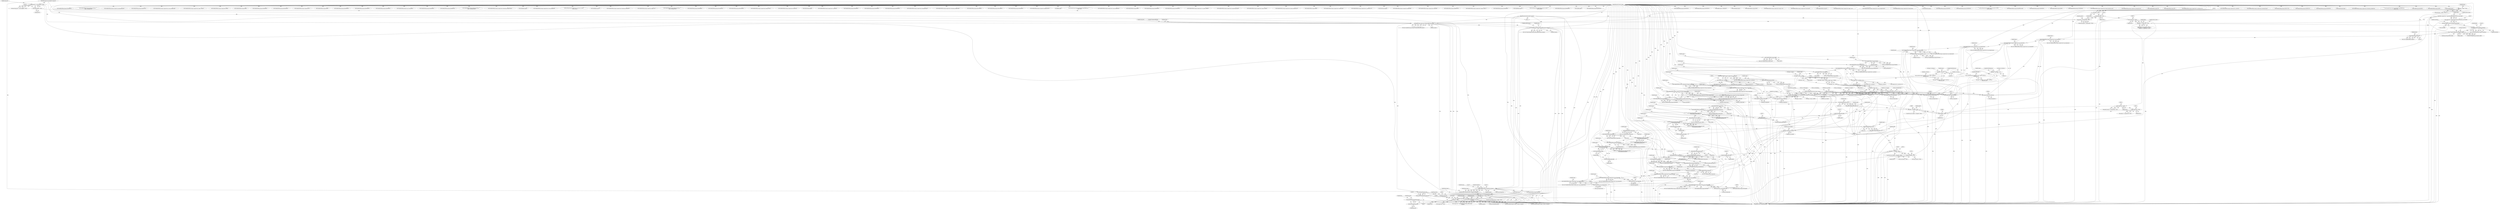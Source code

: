 digraph "0_ImageMagick_0f6fc2d5bf8f500820c3dbcf0d23ee14f2d9f734_4@pointer" {
"1000893" [label="(Call,jpeg_info=DestroyImageInfo(jpeg_info))"];
"1000895" [label="(Call,DestroyImageInfo(jpeg_info))"];
"1000887" [label="(Call,ImageToBlob(jpeg_info,jpeg_image,&length,\n        exception))"];
"1000868" [label="(Call,jpeg_info=CloneImageInfo(image_info))"];
"1000870" [label="(Call,CloneImageInfo(image_info))"];
"1000213" [label="(Call,OpenBlob(image_info,image,WriteBinaryBlobMode,exception))"];
"1000146" [label="(Call,image_info != (const ImageInfo *) NULL)"];
"1000116" [label="(MethodParameterIn,const ImageInfo *image_info)"];
"1000148" [label="(Call,(const ImageInfo *) NULL)"];
"1000158" [label="(Call,image != (Image *) NULL)"];
"1000117" [label="(MethodParameterIn,Image *image)"];
"1000160" [label="(Call,(Image *) NULL)"];
"1000200" [label="(Call,exception != (ExceptionInfo *) NULL)"];
"1000118" [label="(MethodParameterIn,ExceptionInfo *exception)"];
"1000202" [label="(Call,(ExceptionInfo *) NULL)"];
"1000856" [label="(Call,jpeg_image == (Image *) NULL)"];
"1000847" [label="(Call,jpeg_image=CloneImage(image,0,0,MagickTrue,exception))"];
"1000849" [label="(Call,CloneImage(image,0,0,MagickTrue,exception))"];
"1000829" [label="(Call,WriteBlobMSBShort(image,(unsigned short) crop_rectangle.right))"];
"1000820" [label="(Call,WriteBlobMSBShort(image,(unsigned short) crop_rectangle.bottom))"];
"1000811" [label="(Call,WriteBlobMSBShort(image,(unsigned short) crop_rectangle.left))"];
"1000802" [label="(Call,WriteBlobMSBShort(image,(unsigned short) crop_rectangle.top))"];
"1000797" [label="(Call,WriteBlobMSBShort(image,0xa))"];
"1000792" [label="(Call,WriteBlobMSBShort(image,PictCropRegionOp))"];
"1000787" [label="(Call,WriteBlobMSBLong(image,0x00000002UL))"];
"1000782" [label="(Call,WriteBlobMSBShort(image,4))"];
"1000777" [label="(Call,WriteBlobMSBShort(image,0xe0))"];
"1000772" [label="(Call,WriteBlobMSBShort(image,0xa1))"];
"1000764" [label="(Call,WriteBlob(image,GetStringInfoLength(profile),\n        GetStringInfoDatum(profile)))"];
"1000759" [label="(Call,WriteBlobMSBLong(image,0x00000000UL))"];
"1000749" [label="(Call,WriteBlobMSBShort(image,(unsigned short)\n        (GetStringInfoLength(profile)+4)))"];
"1000744" [label="(Call,WriteBlobMSBShort(image,0xe0))"];
"1000739" [label="(Call,WriteBlobMSBShort(image,0xa1))"];
"1000727" [label="(Call,GetImageProfile(image,\"icc\"))"];
"1000682" [label="(Call,GetImageProfile(image,\"iptc\"))"];
"1000677" [label="(Call,WriteBlobMSBLong(image,0x00000000L))"];
"1000668" [label="(Call,WriteBlobMSBShort(image,(unsigned short) frame_rectangle.right))"];
"1000659" [label="(Call,WriteBlobMSBShort(image,(unsigned short) frame_rectangle.bottom))"];
"1000650" [label="(Call,WriteBlobMSBShort(image,(unsigned short) frame_rectangle.left))"];
"1000641" [label="(Call,WriteBlobMSBShort(image,(unsigned short) frame_rectangle.top))"];
"1000636" [label="(Call,WriteBlobMSBShort(image,0x0000))"];
"1000629" [label="(Call,WriteBlobMSBShort(image,(unsigned short) y_resolution))"];
"1000624" [label="(Call,WriteBlobMSBShort(image,0x0000))"];
"1000617" [label="(Call,WriteBlobMSBShort(image,(unsigned short) x_resolution))"];
"1000612" [label="(Call,WriteBlobMSBLong(image,0xFFFE0000UL))"];
"1000607" [label="(Call,WriteBlobMSBShort(image,PictInfoOp))"];
"1000602" [label="(Call,WriteBlobMSBShort(image,0x02ff))"];
"1000597" [label="(Call,WriteBlobMSBShort(image,PictVersion))"];
"1000588" [label="(Call,WriteBlobMSBShort(image,(unsigned short) size_rectangle.right))"];
"1000579" [label="(Call,WriteBlobMSBShort(image,(unsigned short) size_rectangle.bottom))"];
"1000570" [label="(Call,WriteBlobMSBShort(image,(unsigned short) size_rectangle.left))"];
"1000561" [label="(Call,WriteBlobMSBShort(image,(unsigned short) size_rectangle.top))"];
"1000556" [label="(Call,WriteBlobMSBShort(image,0))"];
"1000550" [label="(Call,WriteBlob(image,PictInfoSize,buffer))"];
"1000226" [label="(Call,TransformImageColorspace(image,sRGBColorspace,exception))"];
"1000544" [label="(Call,ResetMagickMemory(buffer,0,PictInfoSize))"];
"1000507" [label="(Call,buffer == (unsigned char *) NULL)"];
"1000474" [label="(Call,buffer=(unsigned char *) AcquireQuantumMemory(PictInfoSize,sizeof(*buffer)))"];
"1000476" [label="(Call,(unsigned char *) AcquireQuantumMemory(PictInfoSize,sizeof(*buffer)))"];
"1000478" [label="(Call,AcquireQuantumMemory(PictInfoSize,sizeof(*buffer)))"];
"1000509" [label="(Call,(unsigned char *) NULL)"];
"1000563" [label="(Call,(unsigned short) size_rectangle.top)"];
"1000230" [label="(Call,size_rectangle.top=0)"];
"1000235" [label="(Call,size_rectangle.left=0)"];
"1000249" [label="(Call,size_rectangle.right=(short) image->columns)"];
"1000253" [label="(Call,(short) image->columns)"];
"1000186" [label="(Call,image->columns > 65535L)"];
"1000240" [label="(Call,size_rectangle.bottom=(short) image->rows)"];
"1000244" [label="(Call,(short) image->rows)"];
"1000191" [label="(Call,image->rows > 65535L)"];
"1000572" [label="(Call,(unsigned short) size_rectangle.left)"];
"1000581" [label="(Call,(unsigned short) size_rectangle.bottom)"];
"1000590" [label="(Call,(unsigned short) size_rectangle.right)"];
"1000619" [label="(Call,(unsigned short) x_resolution)"];
"1000363" [label="(Call,x_resolution=image->resolution.x != 0.0 ? image->resolution.x :\n    DefaultResolution)"];
"1000366" [label="(Call,image->resolution.x != 0.0)"];
"1000631" [label="(Call,(unsigned short) y_resolution)"];
"1000379" [label="(Call,y_resolution=image->resolution.y != 0.0 ? image->resolution.y :\n    DefaultResolution)"];
"1000382" [label="(Call,image->resolution.y != 0.0)"];
"1000643" [label="(Call,(unsigned short) frame_rectangle.top)"];
"1000258" [label="(Call,frame_rectangle=size_rectangle)"];
"1000652" [label="(Call,(unsigned short) frame_rectangle.left)"];
"1000661" [label="(Call,(unsigned short) frame_rectangle.bottom)"];
"1000670" [label="(Call,(unsigned short) frame_rectangle.right)"];
"1000719" [label="(Call,WriteBlob(image,GetStringInfoLength(profile),\n        GetStringInfoDatum(profile)))"];
"1000714" [label="(Call,WriteBlobString(image,\"8BIM\"))"];
"1000704" [label="(Call,WriteBlobMSBShort(image,(unsigned short)\n        (GetStringInfoLength(profile)+4)))"];
"1000699" [label="(Call,WriteBlobMSBShort(image,0x1f2))"];
"1000694" [label="(Call,WriteBlobMSBShort(image,0xa1))"];
"1000706" [label="(Call,(unsigned short)\n        (GetStringInfoLength(profile)+4))"];
"1000709" [label="(Call,GetStringInfoLength(profile))"];
"1000686" [label="(Call,profile != (StringInfo *) NULL)"];
"1000680" [label="(Call,profile=GetImageProfile(image,\"iptc\"))"];
"1000688" [label="(Call,(StringInfo *) NULL)"];
"1000520" [label="(Call,(unsigned char *) NULL)"];
"1000515" [label="(Call,(unsigned char *) NULL)"];
"1000721" [label="(Call,GetStringInfoLength(profile))"];
"1000723" [label="(Call,GetStringInfoDatum(profile))"];
"1000751" [label="(Call,(unsigned short)\n        (GetStringInfoLength(profile)+4))"];
"1000754" [label="(Call,GetStringInfoLength(profile))"];
"1000731" [label="(Call,profile != (StringInfo *) NULL)"];
"1000725" [label="(Call,profile=GetImageProfile(image,\"icc\"))"];
"1000733" [label="(Call,(StringInfo *) NULL)"];
"1000766" [label="(Call,GetStringInfoLength(profile))"];
"1000768" [label="(Call,GetStringInfoDatum(profile))"];
"1000804" [label="(Call,(unsigned short) crop_rectangle.top)"];
"1000261" [label="(Call,crop_rectangle=size_rectangle)"];
"1000813" [label="(Call,(unsigned short) crop_rectangle.left)"];
"1000822" [label="(Call,(unsigned short) crop_rectangle.bottom)"];
"1000831" [label="(Call,(unsigned short) crop_rectangle.right)"];
"1000858" [label="(Call,(Image *) NULL)"];
"1000697" [label="(Call,(void) WriteBlobMSBShort(image,0x1f2))"];
"1000790" [label="(Call,(void) WriteBlobMSBShort(image,PictCropRegionOp))"];
"1000612" [label="(Call,WriteBlobMSBLong(image,0xFFFE0000UL))"];
"1001160" [label="(Call,WriteBlobMSBLong(image,0x00000000UL))"];
"1000598" [label="(Identifier,image)"];
"1000191" [label="(Call,image->rows > 65535L)"];
"1000484" [label="(Identifier,packed_scanline)"];
"1000639" [label="(Call,(void) WriteBlobMSBShort(image,(unsigned short) frame_rectangle.top))"];
"1000725" [label="(Call,profile=GetImageProfile(image,\"icc\"))"];
"1001940" [label="(Call,RelinquishMagickMemory(buffer))"];
"1000542" [label="(Call,(void) ResetMagickMemory(buffer,0,PictInfoSize))"];
"1001140" [label="(Call,WriteBlobMSBLong(image,0x00000000UL))"];
"1000830" [label="(Identifier,image)"];
"1000577" [label="(Call,(void) WriteBlobMSBShort(image,(unsigned short) size_rectangle.bottom))"];
"1000514" [label="(Identifier,packed_scanline)"];
"1000704" [label="(Call,WriteBlobMSBShort(image,(unsigned short)\n        (GetStringInfoLength(profile)+4)))"];
"1000795" [label="(Call,(void) WriteBlobMSBShort(image,0xa))"];
"1000391" [label="(Identifier,image)"];
"1000239" [label="(Literal,0)"];
"1000614" [label="(Literal,0xFFFE0000UL)"];
"1000147" [label="(Identifier,image_info)"];
"1001913" [label="(Call,SeekBlob(image,512,SEEK_SET))"];
"1000508" [label="(Identifier,buffer)"];
"1000726" [label="(Identifier,profile)"];
"1000716" [label="(Literal,\"8BIM\")"];
"1000702" [label="(Call,(void) WriteBlobMSBShort(image,(unsigned short)\n        (GetStringInfoLength(profile)+4)))"];
"1001850" [label="(Call,GetPixelAlpha(image,p))"];
"1000847" [label="(Call,jpeg_image=CloneImage(image,0,0,MagickTrue,exception))"];
"1000382" [label="(Call,image->resolution.y != 0.0)"];
"1001018" [label="(Call,WriteBlobMSBShort(image,0x0000))"];
"1000759" [label="(Call,WriteBlobMSBLong(image,0x00000000UL))"];
"1000723" [label="(Call,GetStringInfoDatum(profile))"];
"1001087" [label="(Call,WriteBlobMSBShort(image,(unsigned short) image->rows))"];
"1001252" [label="(Call,WriteBlobMSBShort(image,(unsigned short) bounds.right))"];
"1001389" [label="(Call,WriteBlobMSBShort(image,0L))"];
"1000621" [label="(Identifier,x_resolution)"];
"1000636" [label="(Call,WriteBlobMSBShort(image,0x0000))"];
"1000782" [label="(Call,WriteBlobMSBShort(image,4))"];
"1000681" [label="(Identifier,profile)"];
"1000574" [label="(Call,size_rectangle.left)"];
"1000367" [label="(Call,image->resolution.x)"];
"1001000" [label="(Call,WriteBlobMSBShort(image,(unsigned short) image->rows))"];
"1000364" [label="(Identifier,x_resolution)"];
"1000709" [label="(Call,GetStringInfoLength(profile))"];
"1001480" [label="(Call,WriteBlobMSBShort(image,(unsigned short) source_rectangle.bottom))"];
"1000363" [label="(Call,x_resolution=image->resolution.x != 0.0 ? image->resolution.x :\n    DefaultResolution)"];
"1001243" [label="(Call,WriteBlobMSBShort(image,(unsigned short) bounds.bottom))"];
"1000572" [label="(Call,(unsigned short) size_rectangle.left)"];
"1000190" [label="(Literal,65535L)"];
"1000722" [label="(Identifier,profile)"];
"1000375" [label="(Identifier,image)"];
"1001598" [label="(Call,GetPixelIndex(image,p))"];
"1001384" [label="(Call,WriteBlobMSBLong(image,0x00000000L))"];
"1000975" [label="(Call,WriteBlobMSBLong(image,0x00000000UL))"];
"1001607" [label="(Call,EncodeImage(image,scanline,(size_t) (row_bytes & 0x7FFF),\n        packed_scanline))"];
"1000762" [label="(Call,(void) WriteBlob(image,GetStringInfoLength(profile),\n        GetStringInfoDatum(profile)))"];
"1000507" [label="(Call,buffer == (unsigned char *) NULL)"];
"1000651" [label="(Identifier,image)"];
"1000773" [label="(Identifier,image)"];
"1000753" [label="(Call,GetStringInfoLength(profile)+4)"];
"1001904" [label="(Call,WriteBlobMSBShort(image,PictEndOfPictureOp))"];
"1000907" [label="(Call,DestroyImage(jpeg_image))"];
"1000622" [label="(Call,(void) WriteBlobMSBShort(image,0x0000))"];
"1000827" [label="(Call,(void) WriteBlobMSBShort(image,(unsigned short) crop_rectangle.right))"];
"1000668" [label="(Call,WriteBlobMSBShort(image,(unsigned short) frame_rectangle.right))"];
"1000692" [label="(Call,(void) WriteBlobMSBShort(image,0xa1))"];
"1000783" [label="(Identifier,image)"];
"1000583" [label="(Call,size_rectangle.bottom)"];
"1000945" [label="(Call,WriteBlobMSBLong(image,0x00000000UL))"];
"1000650" [label="(Call,WriteBlobMSBShort(image,(unsigned short) frame_rectangle.left))"];
"1000822" [label="(Call,(unsigned short) crop_rectangle.bottom)"];
"1000195" [label="(Literal,65535L)"];
"1000253" [label="(Call,(short) image->columns)"];
"1000995" [label="(Call,WriteBlobMSBShort(image,0x0000))"];
"1000757" [label="(Call,(void) WriteBlobMSBLong(image,0x00000000UL))"];
"1001063" [label="(Call,WriteBlobMSBLong(image,0x706C0000UL))"];
"1001334" [label="(Call,WriteBlobMSBShort(image,(unsigned short) pixmap.component_count))"];
"1000868" [label="(Call,jpeg_info=CloneImageInfo(image_info))"];
"1000749" [label="(Call,WriteBlobMSBShort(image,(unsigned short)\n        (GetStringInfoLength(profile)+4)))"];
"1000706" [label="(Call,(unsigned short)\n        (GetStringInfoLength(profile)+4))"];
"1000265" [label="(Identifier,source_rectangle)"];
"1000785" [label="(Call,(void) WriteBlobMSBLong(image,0x00000002UL))"];
"1000720" [label="(Identifier,image)"];
"1001304" [label="(Call,(unsigned short) (y_resolution+0.5))"];
"1000760" [label="(Identifier,image)"];
"1000848" [label="(Identifier,jpeg_image)"];
"1000675" [label="(Call,(void) WriteBlobMSBLong(image,0x00000000L))"];
"1000517" [label="(Identifier,NULL)"];
"1000506" [label="(Call,(buffer == (unsigned char *) NULL) ||\n      (packed_scanline == (unsigned char *) NULL) ||\n      (scanline == (unsigned char *) NULL))"];
"1000672" [label="(Call,frame_rectangle.right)"];
"1001279" [label="(Call,WriteBlobMSBLong(image,(unsigned int) pixmap.pack_size))"];
"1000802" [label="(Call,WriteBlobMSBShort(image,(unsigned short) crop_rectangle.top))"];
"1000511" [label="(Identifier,NULL)"];
"1000670" [label="(Call,(unsigned short) frame_rectangle.right)"];
"1000571" [label="(Identifier,image)"];
"1001073" [label="(Call,WriteBlobMSBShort(image,768))"];
"1000258" [label="(Call,frame_rectangle=size_rectangle)"];
"1001023" [label="(Call,WriteBlobMSBShort(image,768))"];
"1000694" [label="(Call,WriteBlobMSBShort(image,0xa1))"];
"1000241" [label="(Call,size_rectangle.bottom)"];
"1001288" [label="(Call,WriteBlobMSBShort(image,(unsigned short) (x_resolution+0.5)))"];
"1000145" [label="(Call,assert(image_info != (const ImageInfo *) NULL))"];
"1000561" [label="(Call,WriteBlobMSBShort(image,(unsigned short) size_rectangle.top))"];
"1000764" [label="(Call,WriteBlob(image,GetStringInfoLength(profile),\n        GetStringInfoDatum(profile)))"];
"1000678" [label="(Identifier,image)"];
"1001290" [label="(Call,(unsigned short) (x_resolution+0.5))"];
"1000851" [label="(Literal,0)"];
"1001292" [label="(Call,x_resolution+0.5)"];
"1000250" [label="(Call,size_rectangle.right)"];
"1001197" [label="(Call,WriteBlobMSBShort(image,PictPICTOp))"];
"1000394" [label="(Identifier,DefaultResolution)"];
"1001108" [label="(Call,WriteBlobMSBShort(image,(unsigned short) y_resolution))"];
"1000654" [label="(Call,frame_rectangle.left)"];
"1000229" [label="(Identifier,exception)"];
"1000899" [label="(Identifier,blob)"];
"1000625" [label="(Identifier,image)"];
"1000605" [label="(Call,(void) WriteBlobMSBShort(image,PictInfoOp))"];
"1000717" [label="(Call,(void) WriteBlob(image,GetStringInfoLength(profile),\n        GetStringInfoDatum(profile)))"];
"1000550" [label="(Call,WriteBlob(image,PictInfoSize,buffer))"];
"1001270" [label="(Call,WriteBlobMSBShort(image,(unsigned short) pixmap.pack_type))"];
"1000699" [label="(Call,WriteBlobMSBShort(image,0x1f2))"];
"1001058" [label="(Call,WriteBlobMSBLong(image,0x00016170UL))"];
"1000804" [label="(Call,(unsigned short) crop_rectangle.top)"];
"1001946" [label="(Return,return(MagickTrue);)"];
"1000892" [label="(Identifier,exception)"];
"1000853" [label="(Identifier,MagickTrue)"];
"1001053" [label="(Call,WriteBlobMSBLong(image,0x00000001UL))"];
"1001115" [label="(Call,WriteBlobMSBLong(image,0x00000000UL))"];
"1001855" [label="(Call,GetPixelChannels(image))"];
"1000789" [label="(Literal,0x00000002UL)"];
"1001498" [label="(Call,WriteBlobMSBShort(image,(unsigned short) destination_rectangle.top))"];
"1000794" [label="(Identifier,PictCropRegionOp)"];
"1000118" [label="(MethodParameterIn,ExceptionInfo *exception)"];
"1000515" [label="(Call,(unsigned char *) NULL)"];
"1001877" [label="(Call,SetImageProgress(image,SaveImageTag,(MagickOffsetType) y,\n                image->rows))"];
"1000570" [label="(Call,WriteBlobMSBShort(image,(unsigned short) size_rectangle.left))"];
"1001110" [label="(Call,(unsigned short) y_resolution)"];
"1000185" [label="(Call,(image->columns > 65535L) || (image->rows > 65535L))"];
"1001170" [label="(Call,WriteBlob(image,length,blob))"];
"1000599" [label="(Identifier,PictVersion)"];
"1000679" [label="(Literal,0x00000000L)"];
"1000925" [label="(Call,WriteBlobMSBShort(image,0x0000))"];
"1000277" [label="(Call,image->columns | 0x8000)"];
"1000811" [label="(Call,WriteBlobMSBShort(image,(unsigned short) crop_rectangle.left))"];
"1000784" [label="(Literal,4)"];
"1000236" [label="(Call,size_rectangle.left)"];
"1001562" [label="(Call,GetVirtualPixels(image,0,y,image->columns,1,exception))"];
"1001948" [label="(MethodReturn,static MagickBooleanType)"];
"1000889" [label="(Identifier,jpeg_image)"];
"1000742" [label="(Call,(void) WriteBlobMSBShort(image,0xe0))"];
"1000695" [label="(Identifier,image)"];
"1000731" [label="(Call,profile != (StringInfo *) NULL)"];
"1000746" [label="(Literal,0xe0)"];
"1000597" [label="(Call,WriteBlobMSBShort(image,PictVersion))"];
"1000259" [label="(Identifier,frame_rectangle)"];
"1001818" [label="(Call,GetPixelRed(image,p))"];
"1001306" [label="(Call,y_resolution+0.5)"];
"1001165" [label="(Call,WriteBlobMSBLong(image,0x0018FFFFUL))"];
"1000890" [label="(Call,&length)"];
"1000117" [label="(MethodParameterIn,Image *image)"];
"1000217" [label="(Identifier,exception)"];
"1000240" [label="(Call,size_rectangle.bottom=(short) image->rows)"];
"1000157" [label="(Call,assert(image != (Image *) NULL))"];
"1000563" [label="(Call,(unsigned short) size_rectangle.top)"];
"1001426" [label="(Call,WriteBlobMSBShort(image,ScaleQuantumToShort(\n          image->colormap[i].red)))"];
"1000224" [label="(Call,(void) TransformImageColorspace(image,sRGBColorspace,exception))"];
"1000158" [label="(Call,image != (Image *) NULL)"];
"1000187" [label="(Call,image->columns)"];
"1000215" [label="(Identifier,image)"];
"1000774" [label="(Literal,0xa1)"];
"1000201" [label="(Identifier,exception)"];
"1000708" [label="(Call,GetStringInfoLength(profile)+4)"];
"1000800" [label="(Call,(void) WriteBlobMSBShort(image,(unsigned short) crop_rectangle.top))"];
"1000727" [label="(Call,GetImageProfile(image,\"icc\"))"];
"1000558" [label="(Literal,0)"];
"1000712" [label="(Call,(void) WriteBlobString(image,\"8BIM\"))"];
"1000296" [label="(Call,(short) image->rows)"];
"1000480" [label="(Call,sizeof(*buffer))"];
"1000648" [label="(Call,(void) WriteBlobMSBShort(image,(unsigned short) frame_rectangle.left))"];
"1000264" [label="(Call,source_rectangle=size_rectangle)"];
"1000737" [label="(Call,(void) WriteBlobMSBShort(image,0xa1))"];
"1001352" [label="(Call,WriteBlobMSBLong(image,(unsigned int) pixmap.plane_bytes))"];
"1001135" [label="(Call,WriteBlobMSBLong(image,0x4A504547UL))"];
"1000778" [label="(Identifier,image)"];
"1000871" [label="(Identifier,image_info)"];
"1000896" [label="(Identifier,jpeg_info)"];
"1001489" [label="(Call,WriteBlobMSBShort(image,(unsigned short) source_rectangle.right))"];
"1000581" [label="(Call,(unsigned short) size_rectangle.bottom)"];
"1000900" [label="(Call,(unsigned char *) NULL)"];
"1000638" [label="(Literal,0x0000)"];
"1000586" [label="(Call,(void) WriteBlobMSBShort(image,(unsigned short) size_rectangle.right))"];
"1000799" [label="(Literal,0xa)"];
"1001009" [label="(Call,WriteBlobMSBShort(image,(unsigned short) image->columns))"];
"1000388" [label="(Literal,0.0)"];
"1000202" [label="(Call,(ExceptionInfo *) NULL)"];
"1000766" [label="(Call,GetStringInfoLength(profile))"];
"1000683" [label="(Identifier,image)"];
"1001919" [label="(Call,WriteBlobMSBShort(image,(unsigned short) offset))"];
"1000146" [label="(Call,image_info != (const ImageInfo *) NULL)"];
"1000607" [label="(Call,WriteBlobMSBShort(image,PictInfoOp))"];
"1001103" [label="(Call,WriteBlobMSBShort(image,0x0000))"];
"1000745" [label="(Identifier,image)"];
"1000980" [label="(Call,WriteBlobMSBLong(image,0x00000000UL))"];
"1000554" [label="(Call,(void) WriteBlobMSBShort(image,0))"];
"1001130" [label="(Call,WriteBlobMSBLong(image,0x6F202D20UL))"];
"1000562" [label="(Identifier,image)"];
"1000552" [label="(Identifier,PictInfoSize)"];
"1000803" [label="(Identifier,image)"];
"1000751" [label="(Call,(unsigned short)\n        (GetStringInfoLength(profile)+4))"];
"1000893" [label="(Call,jpeg_info=DestroyImageInfo(jpeg_info))"];
"1000602" [label="(Call,WriteBlobMSBShort(image,0x02ff))"];
"1000857" [label="(Identifier,jpeg_image)"];
"1000262" [label="(Identifier,crop_rectangle)"];
"1001419" [label="(Call,WriteBlobMSBShort(image,(unsigned short) i))"];
"1000787" [label="(Call,WriteBlobMSBLong(image,0x00000002UL))"];
"1000372" [label="(Literal,0.0)"];
"1001028" [label="(Call,WriteBlobMSBShort(image,0x0000))"];
"1000721" [label="(Call,GetStringInfoLength(profile))"];
"1000631" [label="(Call,(unsigned short) y_resolution)"];
"1000829" [label="(Call,WriteBlobMSBShort(image,(unsigned short) crop_rectangle.right))"];
"1000985" [label="(Call,WriteBlobMSBLong(image,0x00000000UL))"];
"1000193" [label="(Identifier,image)"];
"1001048" [label="(Call,WriteBlobMSBLong(image,0x00000000UL))"];
"1000970" [label="(Call,WriteBlobMSBLong(image,0x40000000UL))"];
"1001209" [label="(Call,WriteBlobMSBLong(image,(size_t) base_address))"];
"1000744" [label="(Call,WriteBlobMSBShort(image,0xe0))"];
"1000684" [label="(Literal,\"iptc\")"];
"1000610" [label="(Call,(void) WriteBlobMSBLong(image,0xFFFE0000UL))"];
"1000740" [label="(Identifier,image)"];
"1000659" [label="(Call,WriteBlobMSBShort(image,(unsigned short) frame_rectangle.bottom))"];
"1000255" [label="(Call,image->columns)"];
"1000624" [label="(Call,WriteBlobMSBShort(image,0x0000))"];
"1000263" [label="(Identifier,size_rectangle)"];
"1000824" [label="(Call,crop_rectangle.bottom)"];
"1000780" [label="(Call,(void) WriteBlobMSBShort(image,4))"];
"1000150" [label="(Identifier,NULL)"];
"1000249" [label="(Call,size_rectangle.right=(short) image->columns)"];
"1000478" [label="(Call,AcquireQuantumMemory(PictInfoSize,sizeof(*buffer)))"];
"1000546" [label="(Literal,0)"];
"1000960" [label="(Call,WriteBlobMSBLong(image,0x00000000UL))"];
"1000378" [label="(Identifier,DefaultResolution)"];
"1000686" [label="(Call,profile != (StringInfo *) NULL)"];
"1001038" [label="(Call,WriteBlobMSBLong(image,0x00566A70UL))"];
"1000772" [label="(Call,WriteBlobMSBShort(image,0xa1))"];
"1001438" [label="(Call,WriteBlobMSBShort(image,ScaleQuantumToShort(\n          image->colormap[i].green)))"];
"1000854" [label="(Identifier,exception)"];
"1000230" [label="(Call,size_rectangle.top=0)"];
"1001516" [label="(Call,WriteBlobMSBShort(image,(unsigned short) destination_rectangle.bottom))"];
"1000366" [label="(Call,image->resolution.x != 0.0)"];
"1001834" [label="(Call,GetPixelBlue(image,p))"];
"1000666" [label="(Call,(void) WriteBlobMSBShort(image,(unsigned short) frame_rectangle.right))"];
"1000186" [label="(Call,image->columns > 65535L)"];
"1000652" [label="(Call,(unsigned short) frame_rectangle.left)"];
"1000756" [label="(Literal,4)"];
"1000663" [label="(Call,frame_rectangle.bottom)"];
"1000380" [label="(Identifier,y_resolution)"];
"1001471" [label="(Call,WriteBlobMSBShort(image,(unsigned short) source_rectangle.left))"];
"1000228" [label="(Identifier,sRGBColorspace)"];
"1000580" [label="(Identifier,image)"];
"1000522" [label="(Identifier,NULL)"];
"1000806" [label="(Call,crop_rectangle.top)"];
"1000613" [label="(Identifier,image)"];
"1000820" [label="(Call,WriteBlobMSBShort(image,(unsigned short) crop_rectangle.bottom))"];
"1000627" [label="(Call,(void) WriteBlobMSBShort(image,(unsigned short) y_resolution))"];
"1000518" [label="(Call,scanline == (unsigned char *) NULL)"];
"1000755" [label="(Identifier,profile)"];
"1000559" [label="(Call,(void) WriteBlobMSBShort(image,(unsigned short) size_rectangle.top))"];
"1000732" [label="(Identifier,profile)"];
"1000261" [label="(Call,crop_rectangle=size_rectangle)"];
"1000895" [label="(Call,DestroyImageInfo(jpeg_info))"];
"1001670" [label="(Call,EncodeImage(image,scanline,(size_t) (row_bytes & 0x7FFF),\n            packed_scanline))"];
"1001899" [label="(Call,WriteBlobByte(image,'\0'))"];
"1001507" [label="(Call,WriteBlobMSBShort(image,(unsigned short) destination_rectangle.left))"];
"1000761" [label="(Literal,0x00000000UL)"];
"1000669" [label="(Identifier,image)"];
"1000842" [label="(Block,)"];
"1000617" [label="(Call,WriteBlobMSBShort(image,(unsigned short) x_resolution))"];
"1000916" [label="(Call,WriteBlobMSBLong(image,(unsigned int) length+154))"];
"1000767" [label="(Identifier,profile)"];
"1000260" [label="(Identifier,size_rectangle)"];
"1000381" [label="(Call,image->resolution.y != 0.0 ? image->resolution.y :\n    DefaultResolution)"];
"1000769" [label="(Identifier,profile)"];
"1000588" [label="(Call,WriteBlobMSBShort(image,(unsigned short) size_rectangle.right))"];
"1000715" [label="(Identifier,image)"];
"1001450" [label="(Call,WriteBlobMSBShort(image,ScaleQuantumToShort(\n          image->colormap[i].blue)))"];
"1000965" [label="(Call,WriteBlobMSBLong(image,0x00000000UL))"];
"1000770" [label="(Call,(void) WriteBlobMSBShort(image,0xa1))"];
"1000551" [label="(Identifier,image)"];
"1000797" [label="(Call,WriteBlobMSBShort(image,0xa))"];
"1000643" [label="(Call,(unsigned short) frame_rectangle.top)"];
"1000235" [label="(Call,size_rectangle.left=0)"];
"1000267" [label="(Call,destination_rectangle=size_rectangle)"];
"1000474" [label="(Call,buffer=(unsigned char *) AcquireQuantumMemory(PictInfoSize,sizeof(*buffer)))"];
"1000231" [label="(Call,size_rectangle.top)"];
"1000634" [label="(Call,(void) WriteBlobMSBShort(image,0x0000))"];
"1000630" [label="(Identifier,image)"];
"1000119" [label="(Block,)"];
"1000812" [label="(Identifier,image)"];
"1001120" [label="(Call,WriteBlobMSBLong(image,0x87AC0001UL))"];
"1000852" [label="(Literal,0)"];
"1000850" [label="(Identifier,image)"];
"1000609" [label="(Identifier,PictInfoOp)"];
"1000619" [label="(Call,(unsigned short) x_resolution)"];
"1001043" [label="(Call,WriteBlobMSBLong(image,0x65670000UL))"];
"1000711" [label="(Literal,4)"];
"1000798" [label="(Identifier,image)"];
"1000565" [label="(Call,size_rectangle.top)"];
"1000642" [label="(Identifier,image)"];
"1000553" [label="(Identifier,buffer)"];
"1000545" [label="(Identifier,buffer)"];
"1000849" [label="(Call,CloneImage(image,0,0,MagickTrue,exception))"];
"1000661" [label="(Call,(unsigned short) frame_rectangle.bottom)"];
"1000159" [label="(Identifier,image)"];
"1000600" [label="(Call,(void) WriteBlobMSBShort(image,0x02ff))"];
"1001261" [label="(Call,WriteBlobMSBShort(image,(unsigned short) pixmap.version))"];
"1000855" [label="(ControlStructure,if (jpeg_image == (Image *) NULL))"];
"1000775" [label="(Call,(void) WriteBlobMSBShort(image,0xe0))"];
"1001225" [label="(Call,WriteBlobMSBShort(image,(unsigned short) bounds.top))"];
"1001574" [label="(Call,(const Quantum *) NULL)"];
"1000513" [label="(Call,packed_scanline == (unsigned char *) NULL)"];
"1000509" [label="(Call,(unsigned char *) NULL)"];
"1000476" [label="(Call,(unsigned char *) AcquireQuantumMemory(PictInfoSize,sizeof(*buffer)))"];
"1000592" [label="(Call,size_rectangle.right)"];
"1001603" [label="(Call,GetPixelChannels(image))"];
"1000864" [label="(Call,CloseBlob(image))"];
"1001096" [label="(Call,WriteBlobMSBShort(image,(unsigned short) x_resolution))"];
"1000765" [label="(Identifier,image)"];
"1000911" [label="(Call,WriteBlobMSBShort(image,PictJPEGOp))"];
"1000821" [label="(Identifier,image)"];
"1001033" [label="(Call,WriteBlobMSBLong(image,0x00000000UL))"];
"1000894" [label="(Identifier,jpeg_info)"];
"1000162" [label="(Identifier,NULL)"];
"1000870" [label="(Call,CloneImageInfo(image_info))"];
"1000754" [label="(Call,GetStringInfoLength(profile))"];
"1000724" [label="(Identifier,profile)"];
"1000747" [label="(Call,(void) WriteBlobMSBShort(image,(unsigned short)\n        (GetStringInfoLength(profile)+4)))"];
"1000935" [label="(Call,WriteBlobMSBLong(image,0x00000000UL))"];
"1001150" [label="(Call,WriteBlobMSBLong(image,0x00000000UL))"];
"1000701" [label="(Literal,0x1f2)"];
"1000685" [label="(ControlStructure,if (profile != (StringInfo *) NULL))"];
"1000788" [label="(Identifier,image)"];
"1000858" [label="(Call,(Image *) NULL)"];
"1000733" [label="(Call,(StringInfo *) NULL)"];
"1000548" [label="(Call,(void) WriteBlob(image,PictInfoSize,buffer))"];
"1000379" [label="(Call,y_resolution=image->resolution.y != 0.0 ? image->resolution.y :\n    DefaultResolution)"];
"1001316" [label="(Call,WriteBlobMSBShort(image,(unsigned short) pixmap.pixel_type))"];
"1000710" [label="(Identifier,profile)"];
"1000226" [label="(Call,TransformImageColorspace(image,sRGBColorspace,exception))"];
"1000629" [label="(Call,WriteBlobMSBShort(image,(unsigned short) y_resolution))"];
"1000856" [label="(Call,jpeg_image == (Image *) NULL)"];
"1000869" [label="(Identifier,jpeg_info)"];
"1001525" [label="(Call,WriteBlobMSBShort(image,(unsigned short) destination_rectangle.right))"];
"1000116" [label="(MethodParameterIn,const ImageInfo *image_info)"];
"1000645" [label="(Call,frame_rectangle.top)"];
"1000604" [label="(Literal,0x02ff)"];
"1000213" [label="(Call,OpenBlob(image_info,image,WriteBinaryBlobMode,exception))"];
"1000950" [label="(Call,WriteBlobMSBLong(image,0x00010000UL))"];
"1000618" [label="(Identifier,image)"];
"1000777" [label="(Call,WriteBlobMSBShort(image,0xe0))"];
"1000682" [label="(Call,GetImageProfile(image,\"iptc\"))"];
"1000199" [label="(Call,assert(exception != (ExceptionInfo *) NULL))"];
"1000818" [label="(Call,(void) WriteBlobMSBShort(image,(unsigned short) crop_rectangle.bottom))"];
"1000192" [label="(Call,image->rows)"];
"1000831" [label="(Call,(unsigned short) crop_rectangle.right)"];
"1000750" [label="(Identifier,image)"];
"1000396" [label="(Identifier,storage_class)"];
"1000887" [label="(Call,ImageToBlob(jpeg_info,jpeg_image,&length,\n        exception))"];
"1000930" [label="(Call,WriteBlobMSBLong(image,0x00010000UL))"];
"1000940" [label="(Call,WriteBlobMSBLong(image,0x00000000UL))"];
"1000677" [label="(Call,WriteBlobMSBLong(image,0x00000000L))"];
"1000860" [label="(Identifier,NULL)"];
"1001370" [label="(Call,WriteBlobMSBLong(image,(unsigned int) pixmap.reserved))"];
"1000479" [label="(Identifier,PictInfoSize)"];
"1001909" [label="(Call,TellBlob(image))"];
"1000657" [label="(Call,(void) WriteBlobMSBShort(image,(unsigned short) frame_rectangle.bottom))"];
"1001627" [label="(Call,SetImageProgress(image,SaveImageTag,(MagickOffsetType) y,\n            image->rows))"];
"1000595" [label="(Call,(void) WriteBlobMSBShort(image,PictVersion))"];
"1000603" [label="(Identifier,image)"];
"1001462" [label="(Call,WriteBlobMSBShort(image,(unsigned short) source_rectangle.top))"];
"1000475" [label="(Identifier,buffer)"];
"1000793" [label="(Identifier,image)"];
"1000687" [label="(Identifier,profile)"];
"1000719" [label="(Call,WriteBlob(image,GetStringInfoLength(profile),\n        GetStringInfoDatum(profile)))"];
"1000211" [label="(Call,status=OpenBlob(image_info,image,WriteBinaryBlobMode,exception))"];
"1000148" [label="(Call,(const ImageInfo *) NULL)"];
"1001311" [label="(Call,WriteBlobMSBShort(image,0x0000))"];
"1000660" [label="(Identifier,image)"];
"1001155" [label="(Call,WriteBlobMSBLong(image,0x00000000UL))"];
"1000714" [label="(Call,WriteBlobString(image,\"8BIM\"))"];
"1000568" [label="(Call,(void) WriteBlobMSBShort(image,(unsigned short) size_rectangle.left))"];
"1001068" [label="(Call,WriteBlobMSBLong(image,0x00000000UL))"];
"1000557" [label="(Identifier,image)"];
"1001216" [label="(Call,WriteBlobMSBShort(image,(unsigned short) (row_bytes | 0x8000)))"];
"1001204" [label="(Call,WriteBlobMSBShort(image,PictPixmapOp))"];
"1001325" [label="(Call,WriteBlobMSBShort(image,(unsigned short) pixmap.bits_per_pixel))"];
"1000244" [label="(Call,(short) image->rows)"];
"1001078" [label="(Call,WriteBlobMSBShort(image,(unsigned short) image->columns))"];
"1000237" [label="(Identifier,size_rectangle)"];
"1001343" [label="(Call,WriteBlobMSBShort(image,(unsigned short) pixmap.component_size))"];
"1000579" [label="(Call,WriteBlobMSBShort(image,(unsigned short) size_rectangle.bottom))"];
"1000251" [label="(Identifier,size_rectangle)"];
"1000160" [label="(Call,(Image *) NULL)"];
"1000589" [label="(Identifier,image)"];
"1000739" [label="(Call,WriteBlobMSBShort(image,0xa1))"];
"1000520" [label="(Call,(unsigned char *) NULL)"];
"1000792" [label="(Call,WriteBlobMSBShort(image,PictCropRegionOp))"];
"1000608" [label="(Identifier,image)"];
"1000615" [label="(Call,(void) WriteBlobMSBShort(image,(unsigned short) x_resolution))"];
"1001297" [label="(Call,WriteBlobMSBShort(image,0x0000))"];
"1000690" [label="(Identifier,NULL)"];
"1000688" [label="(Call,(StringInfo *) NULL)"];
"1000741" [label="(Literal,0xa1)"];
"1000641" [label="(Call,WriteBlobMSBShort(image,(unsigned short) frame_rectangle.top))"];
"1001534" [label="(Call,WriteBlobMSBShort(image,(unsigned short) transfer_mode))"];
"1000200" [label="(Call,exception != (ExceptionInfo *) NULL)"];
"1000729" [label="(Literal,\"icc\")"];
"1000888" [label="(Identifier,jpeg_info)"];
"1001302" [label="(Call,WriteBlobMSBShort(image,(unsigned short) (y_resolution+0.5)))"];
"1001826" [label="(Call,GetPixelGreen(image,p))"];
"1000547" [label="(Identifier,PictInfoSize)"];
"1000633" [label="(Identifier,y_resolution)"];
"1000700" [label="(Identifier,image)"];
"1000626" [label="(Literal,0x0000)"];
"1001729" [label="(Call,GetVirtualPixels(image,0,y,image->columns,1,exception))"];
"1000728" [label="(Identifier,image)"];
"1001361" [label="(Call,WriteBlobMSBLong(image,(unsigned int) pixmap.table))"];
"1001741" [label="(Call,(const Quantum *) NULL)"];
"1000234" [label="(Literal,0)"];
"1000680" [label="(Call,profile=GetImageProfile(image,\"iptc\"))"];
"1001234" [label="(Call,WriteBlobMSBShort(image,(unsigned short) bounds.left))"];
"1000246" [label="(Call,image->rows)"];
"1000705" [label="(Identifier,image)"];
"1000768" [label="(Call,GetStringInfoDatum(profile))"];
"1000779" [label="(Literal,0xe0)"];
"1000809" [label="(Call,(void) WriteBlobMSBShort(image,(unsigned short) crop_rectangle.left))"];
"1001125" [label="(Call,WriteBlobMSBLong(image,0x0B466F74UL))"];
"1000590" [label="(Call,(unsigned short) size_rectangle.right)"];
"1001394" [label="(Call,WriteBlobMSBShort(image,(unsigned short) (image->colors-1)))"];
"1000365" [label="(Call,image->resolution.x != 0.0 ? image->resolution.x :\n    DefaultResolution)"];
"1000696" [label="(Literal,0xa1)"];
"1000813" [label="(Call,(unsigned short) crop_rectangle.left)"];
"1000730" [label="(ControlStructure,if (profile != (StringInfo *) NULL))"];
"1001098" [label="(Call,(unsigned short) x_resolution)"];
"1000204" [label="(Identifier,NULL)"];
"1000214" [label="(Identifier,image_info)"];
"1000216" [label="(Identifier,WriteBinaryBlobMode)"];
"1000990" [label="(Call,WriteBlobMSBLong(image,0x00400000UL))"];
"1000242" [label="(Identifier,size_rectangle)"];
"1000556" [label="(Call,WriteBlobMSBShort(image,0))"];
"1000383" [label="(Call,image->resolution.y)"];
"1000815" [label="(Call,crop_rectangle.left)"];
"1000885" [label="(Call,(unsigned char *) ImageToBlob(jpeg_info,jpeg_image,&length,\n        exception))"];
"1001182" [label="(Call,WriteBlobByte(image,'\0'))"];
"1000735" [label="(Identifier,NULL)"];
"1000833" [label="(Call,crop_rectangle.right)"];
"1000544" [label="(Call,ResetMagickMemory(buffer,0,PictInfoSize))"];
"1000637" [label="(Identifier,image)"];
"1000227" [label="(Identifier,image)"];
"1001859" [label="(Call,EncodeImage(image,scanline,bytes_per_line & 0x7FFF,\n            packed_scanline))"];
"1001145" [label="(Call,WriteBlobMSBLong(image,0x00000000UL))"];
"1001944" [label="(Call,CloseBlob(image))"];
"1000955" [label="(Call,WriteBlobMSBLong(image,0x00000000UL))"];
"1000893" -> "1000842"  [label="AST: "];
"1000893" -> "1000895"  [label="CFG: "];
"1000894" -> "1000893"  [label="AST: "];
"1000895" -> "1000893"  [label="AST: "];
"1000899" -> "1000893"  [label="CFG: "];
"1000893" -> "1001948"  [label="DDG: "];
"1000893" -> "1001948"  [label="DDG: "];
"1000895" -> "1000893"  [label="DDG: "];
"1000895" -> "1000896"  [label="CFG: "];
"1000896" -> "1000895"  [label="AST: "];
"1000887" -> "1000895"  [label="DDG: "];
"1000887" -> "1000885"  [label="AST: "];
"1000887" -> "1000892"  [label="CFG: "];
"1000888" -> "1000887"  [label="AST: "];
"1000889" -> "1000887"  [label="AST: "];
"1000890" -> "1000887"  [label="AST: "];
"1000892" -> "1000887"  [label="AST: "];
"1000885" -> "1000887"  [label="CFG: "];
"1000887" -> "1001948"  [label="DDG: "];
"1000887" -> "1001948"  [label="DDG: "];
"1000887" -> "1001948"  [label="DDG: "];
"1000887" -> "1000885"  [label="DDG: "];
"1000887" -> "1000885"  [label="DDG: "];
"1000887" -> "1000885"  [label="DDG: "];
"1000887" -> "1000885"  [label="DDG: "];
"1000868" -> "1000887"  [label="DDG: "];
"1000856" -> "1000887"  [label="DDG: "];
"1000849" -> "1000887"  [label="DDG: "];
"1000118" -> "1000887"  [label="DDG: "];
"1000887" -> "1000907"  [label="DDG: "];
"1000887" -> "1001562"  [label="DDG: "];
"1000887" -> "1001729"  [label="DDG: "];
"1000868" -> "1000842"  [label="AST: "];
"1000868" -> "1000870"  [label="CFG: "];
"1000869" -> "1000868"  [label="AST: "];
"1000870" -> "1000868"  [label="AST: "];
"1000873" -> "1000868"  [label="CFG: "];
"1000868" -> "1001948"  [label="DDG: "];
"1000870" -> "1000868"  [label="DDG: "];
"1000870" -> "1000871"  [label="CFG: "];
"1000871" -> "1000870"  [label="AST: "];
"1000870" -> "1001948"  [label="DDG: "];
"1000213" -> "1000870"  [label="DDG: "];
"1000116" -> "1000870"  [label="DDG: "];
"1000213" -> "1000211"  [label="AST: "];
"1000213" -> "1000217"  [label="CFG: "];
"1000214" -> "1000213"  [label="AST: "];
"1000215" -> "1000213"  [label="AST: "];
"1000216" -> "1000213"  [label="AST: "];
"1000217" -> "1000213"  [label="AST: "];
"1000211" -> "1000213"  [label="CFG: "];
"1000213" -> "1001948"  [label="DDG: "];
"1000213" -> "1001948"  [label="DDG: "];
"1000213" -> "1001948"  [label="DDG: "];
"1000213" -> "1001948"  [label="DDG: "];
"1000213" -> "1000211"  [label="DDG: "];
"1000213" -> "1000211"  [label="DDG: "];
"1000213" -> "1000211"  [label="DDG: "];
"1000213" -> "1000211"  [label="DDG: "];
"1000146" -> "1000213"  [label="DDG: "];
"1000116" -> "1000213"  [label="DDG: "];
"1000158" -> "1000213"  [label="DDG: "];
"1000117" -> "1000213"  [label="DDG: "];
"1000200" -> "1000213"  [label="DDG: "];
"1000118" -> "1000213"  [label="DDG: "];
"1000213" -> "1000226"  [label="DDG: "];
"1000213" -> "1000226"  [label="DDG: "];
"1000146" -> "1000145"  [label="AST: "];
"1000146" -> "1000148"  [label="CFG: "];
"1000147" -> "1000146"  [label="AST: "];
"1000148" -> "1000146"  [label="AST: "];
"1000145" -> "1000146"  [label="CFG: "];
"1000146" -> "1001948"  [label="DDG: "];
"1000146" -> "1000145"  [label="DDG: "];
"1000146" -> "1000145"  [label="DDG: "];
"1000116" -> "1000146"  [label="DDG: "];
"1000148" -> "1000146"  [label="DDG: "];
"1000116" -> "1000115"  [label="AST: "];
"1000116" -> "1001948"  [label="DDG: "];
"1000148" -> "1000150"  [label="CFG: "];
"1000149" -> "1000148"  [label="AST: "];
"1000150" -> "1000148"  [label="AST: "];
"1000148" -> "1000160"  [label="DDG: "];
"1000158" -> "1000157"  [label="AST: "];
"1000158" -> "1000160"  [label="CFG: "];
"1000159" -> "1000158"  [label="AST: "];
"1000160" -> "1000158"  [label="AST: "];
"1000157" -> "1000158"  [label="CFG: "];
"1000158" -> "1001948"  [label="DDG: "];
"1000158" -> "1000157"  [label="DDG: "];
"1000158" -> "1000157"  [label="DDG: "];
"1000117" -> "1000158"  [label="DDG: "];
"1000160" -> "1000158"  [label="DDG: "];
"1000117" -> "1000115"  [label="AST: "];
"1000117" -> "1001948"  [label="DDG: "];
"1000117" -> "1000226"  [label="DDG: "];
"1000117" -> "1000550"  [label="DDG: "];
"1000117" -> "1000556"  [label="DDG: "];
"1000117" -> "1000561"  [label="DDG: "];
"1000117" -> "1000570"  [label="DDG: "];
"1000117" -> "1000579"  [label="DDG: "];
"1000117" -> "1000588"  [label="DDG: "];
"1000117" -> "1000597"  [label="DDG: "];
"1000117" -> "1000602"  [label="DDG: "];
"1000117" -> "1000607"  [label="DDG: "];
"1000117" -> "1000612"  [label="DDG: "];
"1000117" -> "1000617"  [label="DDG: "];
"1000117" -> "1000624"  [label="DDG: "];
"1000117" -> "1000629"  [label="DDG: "];
"1000117" -> "1000636"  [label="DDG: "];
"1000117" -> "1000641"  [label="DDG: "];
"1000117" -> "1000650"  [label="DDG: "];
"1000117" -> "1000659"  [label="DDG: "];
"1000117" -> "1000668"  [label="DDG: "];
"1000117" -> "1000677"  [label="DDG: "];
"1000117" -> "1000682"  [label="DDG: "];
"1000117" -> "1000694"  [label="DDG: "];
"1000117" -> "1000699"  [label="DDG: "];
"1000117" -> "1000704"  [label="DDG: "];
"1000117" -> "1000714"  [label="DDG: "];
"1000117" -> "1000719"  [label="DDG: "];
"1000117" -> "1000727"  [label="DDG: "];
"1000117" -> "1000739"  [label="DDG: "];
"1000117" -> "1000744"  [label="DDG: "];
"1000117" -> "1000749"  [label="DDG: "];
"1000117" -> "1000759"  [label="DDG: "];
"1000117" -> "1000764"  [label="DDG: "];
"1000117" -> "1000772"  [label="DDG: "];
"1000117" -> "1000777"  [label="DDG: "];
"1000117" -> "1000782"  [label="DDG: "];
"1000117" -> "1000787"  [label="DDG: "];
"1000117" -> "1000792"  [label="DDG: "];
"1000117" -> "1000797"  [label="DDG: "];
"1000117" -> "1000802"  [label="DDG: "];
"1000117" -> "1000811"  [label="DDG: "];
"1000117" -> "1000820"  [label="DDG: "];
"1000117" -> "1000829"  [label="DDG: "];
"1000117" -> "1000849"  [label="DDG: "];
"1000117" -> "1000864"  [label="DDG: "];
"1000117" -> "1000911"  [label="DDG: "];
"1000117" -> "1000916"  [label="DDG: "];
"1000117" -> "1000925"  [label="DDG: "];
"1000117" -> "1000930"  [label="DDG: "];
"1000117" -> "1000935"  [label="DDG: "];
"1000117" -> "1000940"  [label="DDG: "];
"1000117" -> "1000945"  [label="DDG: "];
"1000117" -> "1000950"  [label="DDG: "];
"1000117" -> "1000955"  [label="DDG: "];
"1000117" -> "1000960"  [label="DDG: "];
"1000117" -> "1000965"  [label="DDG: "];
"1000117" -> "1000970"  [label="DDG: "];
"1000117" -> "1000975"  [label="DDG: "];
"1000117" -> "1000980"  [label="DDG: "];
"1000117" -> "1000985"  [label="DDG: "];
"1000117" -> "1000990"  [label="DDG: "];
"1000117" -> "1000995"  [label="DDG: "];
"1000117" -> "1001000"  [label="DDG: "];
"1000117" -> "1001009"  [label="DDG: "];
"1000117" -> "1001018"  [label="DDG: "];
"1000117" -> "1001023"  [label="DDG: "];
"1000117" -> "1001028"  [label="DDG: "];
"1000117" -> "1001033"  [label="DDG: "];
"1000117" -> "1001038"  [label="DDG: "];
"1000117" -> "1001043"  [label="DDG: "];
"1000117" -> "1001048"  [label="DDG: "];
"1000117" -> "1001053"  [label="DDG: "];
"1000117" -> "1001058"  [label="DDG: "];
"1000117" -> "1001063"  [label="DDG: "];
"1000117" -> "1001068"  [label="DDG: "];
"1000117" -> "1001073"  [label="DDG: "];
"1000117" -> "1001078"  [label="DDG: "];
"1000117" -> "1001087"  [label="DDG: "];
"1000117" -> "1001096"  [label="DDG: "];
"1000117" -> "1001103"  [label="DDG: "];
"1000117" -> "1001108"  [label="DDG: "];
"1000117" -> "1001115"  [label="DDG: "];
"1000117" -> "1001120"  [label="DDG: "];
"1000117" -> "1001125"  [label="DDG: "];
"1000117" -> "1001130"  [label="DDG: "];
"1000117" -> "1001135"  [label="DDG: "];
"1000117" -> "1001140"  [label="DDG: "];
"1000117" -> "1001145"  [label="DDG: "];
"1000117" -> "1001150"  [label="DDG: "];
"1000117" -> "1001155"  [label="DDG: "];
"1000117" -> "1001160"  [label="DDG: "];
"1000117" -> "1001165"  [label="DDG: "];
"1000117" -> "1001170"  [label="DDG: "];
"1000117" -> "1001182"  [label="DDG: "];
"1000117" -> "1001197"  [label="DDG: "];
"1000117" -> "1001204"  [label="DDG: "];
"1000117" -> "1001209"  [label="DDG: "];
"1000117" -> "1001216"  [label="DDG: "];
"1000117" -> "1001225"  [label="DDG: "];
"1000117" -> "1001234"  [label="DDG: "];
"1000117" -> "1001243"  [label="DDG: "];
"1000117" -> "1001252"  [label="DDG: "];
"1000117" -> "1001261"  [label="DDG: "];
"1000117" -> "1001270"  [label="DDG: "];
"1000117" -> "1001279"  [label="DDG: "];
"1000117" -> "1001288"  [label="DDG: "];
"1000117" -> "1001297"  [label="DDG: "];
"1000117" -> "1001302"  [label="DDG: "];
"1000117" -> "1001311"  [label="DDG: "];
"1000117" -> "1001316"  [label="DDG: "];
"1000117" -> "1001325"  [label="DDG: "];
"1000117" -> "1001334"  [label="DDG: "];
"1000117" -> "1001343"  [label="DDG: "];
"1000117" -> "1001352"  [label="DDG: "];
"1000117" -> "1001361"  [label="DDG: "];
"1000117" -> "1001370"  [label="DDG: "];
"1000117" -> "1001384"  [label="DDG: "];
"1000117" -> "1001389"  [label="DDG: "];
"1000117" -> "1001394"  [label="DDG: "];
"1000117" -> "1001419"  [label="DDG: "];
"1000117" -> "1001426"  [label="DDG: "];
"1000117" -> "1001438"  [label="DDG: "];
"1000117" -> "1001450"  [label="DDG: "];
"1000117" -> "1001462"  [label="DDG: "];
"1000117" -> "1001471"  [label="DDG: "];
"1000117" -> "1001480"  [label="DDG: "];
"1000117" -> "1001489"  [label="DDG: "];
"1000117" -> "1001498"  [label="DDG: "];
"1000117" -> "1001507"  [label="DDG: "];
"1000117" -> "1001516"  [label="DDG: "];
"1000117" -> "1001525"  [label="DDG: "];
"1000117" -> "1001534"  [label="DDG: "];
"1000117" -> "1001562"  [label="DDG: "];
"1000117" -> "1001598"  [label="DDG: "];
"1000117" -> "1001603"  [label="DDG: "];
"1000117" -> "1001607"  [label="DDG: "];
"1000117" -> "1001627"  [label="DDG: "];
"1000117" -> "1001670"  [label="DDG: "];
"1000117" -> "1001729"  [label="DDG: "];
"1000117" -> "1001818"  [label="DDG: "];
"1000117" -> "1001826"  [label="DDG: "];
"1000117" -> "1001834"  [label="DDG: "];
"1000117" -> "1001850"  [label="DDG: "];
"1000117" -> "1001855"  [label="DDG: "];
"1000117" -> "1001859"  [label="DDG: "];
"1000117" -> "1001877"  [label="DDG: "];
"1000117" -> "1001899"  [label="DDG: "];
"1000117" -> "1001904"  [label="DDG: "];
"1000117" -> "1001909"  [label="DDG: "];
"1000117" -> "1001913"  [label="DDG: "];
"1000117" -> "1001919"  [label="DDG: "];
"1000117" -> "1001944"  [label="DDG: "];
"1000160" -> "1000162"  [label="CFG: "];
"1000161" -> "1000160"  [label="AST: "];
"1000162" -> "1000160"  [label="AST: "];
"1000160" -> "1000202"  [label="DDG: "];
"1000200" -> "1000199"  [label="AST: "];
"1000200" -> "1000202"  [label="CFG: "];
"1000201" -> "1000200"  [label="AST: "];
"1000202" -> "1000200"  [label="AST: "];
"1000199" -> "1000200"  [label="CFG: "];
"1000200" -> "1001948"  [label="DDG: "];
"1000200" -> "1000199"  [label="DDG: "];
"1000200" -> "1000199"  [label="DDG: "];
"1000118" -> "1000200"  [label="DDG: "];
"1000202" -> "1000200"  [label="DDG: "];
"1000118" -> "1000115"  [label="AST: "];
"1000118" -> "1001948"  [label="DDG: "];
"1000118" -> "1000226"  [label="DDG: "];
"1000118" -> "1000849"  [label="DDG: "];
"1000118" -> "1001562"  [label="DDG: "];
"1000118" -> "1001729"  [label="DDG: "];
"1000202" -> "1000204"  [label="CFG: "];
"1000203" -> "1000202"  [label="AST: "];
"1000204" -> "1000202"  [label="AST: "];
"1000202" -> "1001948"  [label="DDG: "];
"1000202" -> "1000509"  [label="DDG: "];
"1000856" -> "1000855"  [label="AST: "];
"1000856" -> "1000858"  [label="CFG: "];
"1000857" -> "1000856"  [label="AST: "];
"1000858" -> "1000856"  [label="AST: "];
"1000863" -> "1000856"  [label="CFG: "];
"1000869" -> "1000856"  [label="CFG: "];
"1000856" -> "1001948"  [label="DDG: "];
"1000856" -> "1001948"  [label="DDG: "];
"1000856" -> "1001948"  [label="DDG: "];
"1000847" -> "1000856"  [label="DDG: "];
"1000858" -> "1000856"  [label="DDG: "];
"1000847" -> "1000842"  [label="AST: "];
"1000847" -> "1000849"  [label="CFG: "];
"1000848" -> "1000847"  [label="AST: "];
"1000849" -> "1000847"  [label="AST: "];
"1000857" -> "1000847"  [label="CFG: "];
"1000847" -> "1001948"  [label="DDG: "];
"1000849" -> "1000847"  [label="DDG: "];
"1000849" -> "1000847"  [label="DDG: "];
"1000849" -> "1000847"  [label="DDG: "];
"1000849" -> "1000847"  [label="DDG: "];
"1000849" -> "1000854"  [label="CFG: "];
"1000850" -> "1000849"  [label="AST: "];
"1000851" -> "1000849"  [label="AST: "];
"1000852" -> "1000849"  [label="AST: "];
"1000853" -> "1000849"  [label="AST: "];
"1000854" -> "1000849"  [label="AST: "];
"1000849" -> "1001948"  [label="DDG: "];
"1000849" -> "1001948"  [label="DDG: "];
"1000849" -> "1001948"  [label="DDG: "];
"1000829" -> "1000849"  [label="DDG: "];
"1000226" -> "1000849"  [label="DDG: "];
"1000849" -> "1000864"  [label="DDG: "];
"1000849" -> "1000911"  [label="DDG: "];
"1000849" -> "1001946"  [label="DDG: "];
"1000829" -> "1000827"  [label="AST: "];
"1000829" -> "1000831"  [label="CFG: "];
"1000830" -> "1000829"  [label="AST: "];
"1000831" -> "1000829"  [label="AST: "];
"1000827" -> "1000829"  [label="CFG: "];
"1000829" -> "1001948"  [label="DDG: "];
"1000829" -> "1000827"  [label="DDG: "];
"1000829" -> "1000827"  [label="DDG: "];
"1000820" -> "1000829"  [label="DDG: "];
"1000831" -> "1000829"  [label="DDG: "];
"1000829" -> "1001197"  [label="DDG: "];
"1000829" -> "1001204"  [label="DDG: "];
"1000820" -> "1000818"  [label="AST: "];
"1000820" -> "1000822"  [label="CFG: "];
"1000821" -> "1000820"  [label="AST: "];
"1000822" -> "1000820"  [label="AST: "];
"1000818" -> "1000820"  [label="CFG: "];
"1000820" -> "1001948"  [label="DDG: "];
"1000820" -> "1000818"  [label="DDG: "];
"1000820" -> "1000818"  [label="DDG: "];
"1000811" -> "1000820"  [label="DDG: "];
"1000822" -> "1000820"  [label="DDG: "];
"1000811" -> "1000809"  [label="AST: "];
"1000811" -> "1000813"  [label="CFG: "];
"1000812" -> "1000811"  [label="AST: "];
"1000813" -> "1000811"  [label="AST: "];
"1000809" -> "1000811"  [label="CFG: "];
"1000811" -> "1001948"  [label="DDG: "];
"1000811" -> "1000809"  [label="DDG: "];
"1000811" -> "1000809"  [label="DDG: "];
"1000802" -> "1000811"  [label="DDG: "];
"1000813" -> "1000811"  [label="DDG: "];
"1000802" -> "1000800"  [label="AST: "];
"1000802" -> "1000804"  [label="CFG: "];
"1000803" -> "1000802"  [label="AST: "];
"1000804" -> "1000802"  [label="AST: "];
"1000800" -> "1000802"  [label="CFG: "];
"1000802" -> "1001948"  [label="DDG: "];
"1000802" -> "1000800"  [label="DDG: "];
"1000802" -> "1000800"  [label="DDG: "];
"1000797" -> "1000802"  [label="DDG: "];
"1000804" -> "1000802"  [label="DDG: "];
"1000797" -> "1000795"  [label="AST: "];
"1000797" -> "1000799"  [label="CFG: "];
"1000798" -> "1000797"  [label="AST: "];
"1000799" -> "1000797"  [label="AST: "];
"1000795" -> "1000797"  [label="CFG: "];
"1000797" -> "1000795"  [label="DDG: "];
"1000797" -> "1000795"  [label="DDG: "];
"1000792" -> "1000797"  [label="DDG: "];
"1000792" -> "1000790"  [label="AST: "];
"1000792" -> "1000794"  [label="CFG: "];
"1000793" -> "1000792"  [label="AST: "];
"1000794" -> "1000792"  [label="AST: "];
"1000790" -> "1000792"  [label="CFG: "];
"1000792" -> "1001948"  [label="DDG: "];
"1000792" -> "1000790"  [label="DDG: "];
"1000792" -> "1000790"  [label="DDG: "];
"1000787" -> "1000792"  [label="DDG: "];
"1000727" -> "1000792"  [label="DDG: "];
"1000787" -> "1000785"  [label="AST: "];
"1000787" -> "1000789"  [label="CFG: "];
"1000788" -> "1000787"  [label="AST: "];
"1000789" -> "1000787"  [label="AST: "];
"1000785" -> "1000787"  [label="CFG: "];
"1000787" -> "1000785"  [label="DDG: "];
"1000787" -> "1000785"  [label="DDG: "];
"1000782" -> "1000787"  [label="DDG: "];
"1000782" -> "1000780"  [label="AST: "];
"1000782" -> "1000784"  [label="CFG: "];
"1000783" -> "1000782"  [label="AST: "];
"1000784" -> "1000782"  [label="AST: "];
"1000780" -> "1000782"  [label="CFG: "];
"1000782" -> "1000780"  [label="DDG: "];
"1000782" -> "1000780"  [label="DDG: "];
"1000777" -> "1000782"  [label="DDG: "];
"1000777" -> "1000775"  [label="AST: "];
"1000777" -> "1000779"  [label="CFG: "];
"1000778" -> "1000777"  [label="AST: "];
"1000779" -> "1000777"  [label="AST: "];
"1000775" -> "1000777"  [label="CFG: "];
"1000777" -> "1000775"  [label="DDG: "];
"1000777" -> "1000775"  [label="DDG: "];
"1000772" -> "1000777"  [label="DDG: "];
"1000772" -> "1000770"  [label="AST: "];
"1000772" -> "1000774"  [label="CFG: "];
"1000773" -> "1000772"  [label="AST: "];
"1000774" -> "1000772"  [label="AST: "];
"1000770" -> "1000772"  [label="CFG: "];
"1000772" -> "1000770"  [label="DDG: "];
"1000772" -> "1000770"  [label="DDG: "];
"1000764" -> "1000772"  [label="DDG: "];
"1000764" -> "1000762"  [label="AST: "];
"1000764" -> "1000768"  [label="CFG: "];
"1000765" -> "1000764"  [label="AST: "];
"1000766" -> "1000764"  [label="AST: "];
"1000768" -> "1000764"  [label="AST: "];
"1000762" -> "1000764"  [label="CFG: "];
"1000764" -> "1001948"  [label="DDG: "];
"1000764" -> "1001948"  [label="DDG: "];
"1000764" -> "1000762"  [label="DDG: "];
"1000764" -> "1000762"  [label="DDG: "];
"1000764" -> "1000762"  [label="DDG: "];
"1000759" -> "1000764"  [label="DDG: "];
"1000766" -> "1000764"  [label="DDG: "];
"1000768" -> "1000764"  [label="DDG: "];
"1000759" -> "1000757"  [label="AST: "];
"1000759" -> "1000761"  [label="CFG: "];
"1000760" -> "1000759"  [label="AST: "];
"1000761" -> "1000759"  [label="AST: "];
"1000757" -> "1000759"  [label="CFG: "];
"1000759" -> "1000757"  [label="DDG: "];
"1000759" -> "1000757"  [label="DDG: "];
"1000749" -> "1000759"  [label="DDG: "];
"1000749" -> "1000747"  [label="AST: "];
"1000749" -> "1000751"  [label="CFG: "];
"1000750" -> "1000749"  [label="AST: "];
"1000751" -> "1000749"  [label="AST: "];
"1000747" -> "1000749"  [label="CFG: "];
"1000749" -> "1001948"  [label="DDG: "];
"1000749" -> "1000747"  [label="DDG: "];
"1000749" -> "1000747"  [label="DDG: "];
"1000744" -> "1000749"  [label="DDG: "];
"1000751" -> "1000749"  [label="DDG: "];
"1000744" -> "1000742"  [label="AST: "];
"1000744" -> "1000746"  [label="CFG: "];
"1000745" -> "1000744"  [label="AST: "];
"1000746" -> "1000744"  [label="AST: "];
"1000742" -> "1000744"  [label="CFG: "];
"1000744" -> "1000742"  [label="DDG: "];
"1000744" -> "1000742"  [label="DDG: "];
"1000739" -> "1000744"  [label="DDG: "];
"1000739" -> "1000737"  [label="AST: "];
"1000739" -> "1000741"  [label="CFG: "];
"1000740" -> "1000739"  [label="AST: "];
"1000741" -> "1000739"  [label="AST: "];
"1000737" -> "1000739"  [label="CFG: "];
"1000739" -> "1000737"  [label="DDG: "];
"1000739" -> "1000737"  [label="DDG: "];
"1000727" -> "1000739"  [label="DDG: "];
"1000727" -> "1000725"  [label="AST: "];
"1000727" -> "1000729"  [label="CFG: "];
"1000728" -> "1000727"  [label="AST: "];
"1000729" -> "1000727"  [label="AST: "];
"1000725" -> "1000727"  [label="CFG: "];
"1000727" -> "1000725"  [label="DDG: "];
"1000727" -> "1000725"  [label="DDG: "];
"1000682" -> "1000727"  [label="DDG: "];
"1000719" -> "1000727"  [label="DDG: "];
"1000682" -> "1000680"  [label="AST: "];
"1000682" -> "1000684"  [label="CFG: "];
"1000683" -> "1000682"  [label="AST: "];
"1000684" -> "1000682"  [label="AST: "];
"1000680" -> "1000682"  [label="CFG: "];
"1000682" -> "1000680"  [label="DDG: "];
"1000682" -> "1000680"  [label="DDG: "];
"1000677" -> "1000682"  [label="DDG: "];
"1000682" -> "1000694"  [label="DDG: "];
"1000677" -> "1000675"  [label="AST: "];
"1000677" -> "1000679"  [label="CFG: "];
"1000678" -> "1000677"  [label="AST: "];
"1000679" -> "1000677"  [label="AST: "];
"1000675" -> "1000677"  [label="CFG: "];
"1000677" -> "1000675"  [label="DDG: "];
"1000677" -> "1000675"  [label="DDG: "];
"1000668" -> "1000677"  [label="DDG: "];
"1000668" -> "1000666"  [label="AST: "];
"1000668" -> "1000670"  [label="CFG: "];
"1000669" -> "1000668"  [label="AST: "];
"1000670" -> "1000668"  [label="AST: "];
"1000666" -> "1000668"  [label="CFG: "];
"1000668" -> "1001948"  [label="DDG: "];
"1000668" -> "1000666"  [label="DDG: "];
"1000668" -> "1000666"  [label="DDG: "];
"1000659" -> "1000668"  [label="DDG: "];
"1000670" -> "1000668"  [label="DDG: "];
"1000659" -> "1000657"  [label="AST: "];
"1000659" -> "1000661"  [label="CFG: "];
"1000660" -> "1000659"  [label="AST: "];
"1000661" -> "1000659"  [label="AST: "];
"1000657" -> "1000659"  [label="CFG: "];
"1000659" -> "1001948"  [label="DDG: "];
"1000659" -> "1000657"  [label="DDG: "];
"1000659" -> "1000657"  [label="DDG: "];
"1000650" -> "1000659"  [label="DDG: "];
"1000661" -> "1000659"  [label="DDG: "];
"1000650" -> "1000648"  [label="AST: "];
"1000650" -> "1000652"  [label="CFG: "];
"1000651" -> "1000650"  [label="AST: "];
"1000652" -> "1000650"  [label="AST: "];
"1000648" -> "1000650"  [label="CFG: "];
"1000650" -> "1001948"  [label="DDG: "];
"1000650" -> "1000648"  [label="DDG: "];
"1000650" -> "1000648"  [label="DDG: "];
"1000641" -> "1000650"  [label="DDG: "];
"1000652" -> "1000650"  [label="DDG: "];
"1000641" -> "1000639"  [label="AST: "];
"1000641" -> "1000643"  [label="CFG: "];
"1000642" -> "1000641"  [label="AST: "];
"1000643" -> "1000641"  [label="AST: "];
"1000639" -> "1000641"  [label="CFG: "];
"1000641" -> "1001948"  [label="DDG: "];
"1000641" -> "1000639"  [label="DDG: "];
"1000641" -> "1000639"  [label="DDG: "];
"1000636" -> "1000641"  [label="DDG: "];
"1000643" -> "1000641"  [label="DDG: "];
"1000636" -> "1000634"  [label="AST: "];
"1000636" -> "1000638"  [label="CFG: "];
"1000637" -> "1000636"  [label="AST: "];
"1000638" -> "1000636"  [label="AST: "];
"1000634" -> "1000636"  [label="CFG: "];
"1000636" -> "1000634"  [label="DDG: "];
"1000636" -> "1000634"  [label="DDG: "];
"1000629" -> "1000636"  [label="DDG: "];
"1000629" -> "1000627"  [label="AST: "];
"1000629" -> "1000631"  [label="CFG: "];
"1000630" -> "1000629"  [label="AST: "];
"1000631" -> "1000629"  [label="AST: "];
"1000627" -> "1000629"  [label="CFG: "];
"1000629" -> "1001948"  [label="DDG: "];
"1000629" -> "1000627"  [label="DDG: "];
"1000629" -> "1000627"  [label="DDG: "];
"1000624" -> "1000629"  [label="DDG: "];
"1000631" -> "1000629"  [label="DDG: "];
"1000624" -> "1000622"  [label="AST: "];
"1000624" -> "1000626"  [label="CFG: "];
"1000625" -> "1000624"  [label="AST: "];
"1000626" -> "1000624"  [label="AST: "];
"1000622" -> "1000624"  [label="CFG: "];
"1000624" -> "1000622"  [label="DDG: "];
"1000624" -> "1000622"  [label="DDG: "];
"1000617" -> "1000624"  [label="DDG: "];
"1000617" -> "1000615"  [label="AST: "];
"1000617" -> "1000619"  [label="CFG: "];
"1000618" -> "1000617"  [label="AST: "];
"1000619" -> "1000617"  [label="AST: "];
"1000615" -> "1000617"  [label="CFG: "];
"1000617" -> "1001948"  [label="DDG: "];
"1000617" -> "1000615"  [label="DDG: "];
"1000617" -> "1000615"  [label="DDG: "];
"1000612" -> "1000617"  [label="DDG: "];
"1000619" -> "1000617"  [label="DDG: "];
"1000612" -> "1000610"  [label="AST: "];
"1000612" -> "1000614"  [label="CFG: "];
"1000613" -> "1000612"  [label="AST: "];
"1000614" -> "1000612"  [label="AST: "];
"1000610" -> "1000612"  [label="CFG: "];
"1000612" -> "1000610"  [label="DDG: "];
"1000612" -> "1000610"  [label="DDG: "];
"1000607" -> "1000612"  [label="DDG: "];
"1000607" -> "1000605"  [label="AST: "];
"1000607" -> "1000609"  [label="CFG: "];
"1000608" -> "1000607"  [label="AST: "];
"1000609" -> "1000607"  [label="AST: "];
"1000605" -> "1000607"  [label="CFG: "];
"1000607" -> "1001948"  [label="DDG: "];
"1000607" -> "1000605"  [label="DDG: "];
"1000607" -> "1000605"  [label="DDG: "];
"1000602" -> "1000607"  [label="DDG: "];
"1000602" -> "1000600"  [label="AST: "];
"1000602" -> "1000604"  [label="CFG: "];
"1000603" -> "1000602"  [label="AST: "];
"1000604" -> "1000602"  [label="AST: "];
"1000600" -> "1000602"  [label="CFG: "];
"1000602" -> "1000600"  [label="DDG: "];
"1000602" -> "1000600"  [label="DDG: "];
"1000597" -> "1000602"  [label="DDG: "];
"1000597" -> "1000595"  [label="AST: "];
"1000597" -> "1000599"  [label="CFG: "];
"1000598" -> "1000597"  [label="AST: "];
"1000599" -> "1000597"  [label="AST: "];
"1000595" -> "1000597"  [label="CFG: "];
"1000597" -> "1001948"  [label="DDG: "];
"1000597" -> "1000595"  [label="DDG: "];
"1000597" -> "1000595"  [label="DDG: "];
"1000588" -> "1000597"  [label="DDG: "];
"1000588" -> "1000586"  [label="AST: "];
"1000588" -> "1000590"  [label="CFG: "];
"1000589" -> "1000588"  [label="AST: "];
"1000590" -> "1000588"  [label="AST: "];
"1000586" -> "1000588"  [label="CFG: "];
"1000588" -> "1001948"  [label="DDG: "];
"1000588" -> "1000586"  [label="DDG: "];
"1000588" -> "1000586"  [label="DDG: "];
"1000579" -> "1000588"  [label="DDG: "];
"1000590" -> "1000588"  [label="DDG: "];
"1000579" -> "1000577"  [label="AST: "];
"1000579" -> "1000581"  [label="CFG: "];
"1000580" -> "1000579"  [label="AST: "];
"1000581" -> "1000579"  [label="AST: "];
"1000577" -> "1000579"  [label="CFG: "];
"1000579" -> "1001948"  [label="DDG: "];
"1000579" -> "1000577"  [label="DDG: "];
"1000579" -> "1000577"  [label="DDG: "];
"1000570" -> "1000579"  [label="DDG: "];
"1000581" -> "1000579"  [label="DDG: "];
"1000570" -> "1000568"  [label="AST: "];
"1000570" -> "1000572"  [label="CFG: "];
"1000571" -> "1000570"  [label="AST: "];
"1000572" -> "1000570"  [label="AST: "];
"1000568" -> "1000570"  [label="CFG: "];
"1000570" -> "1001948"  [label="DDG: "];
"1000570" -> "1000568"  [label="DDG: "];
"1000570" -> "1000568"  [label="DDG: "];
"1000561" -> "1000570"  [label="DDG: "];
"1000572" -> "1000570"  [label="DDG: "];
"1000561" -> "1000559"  [label="AST: "];
"1000561" -> "1000563"  [label="CFG: "];
"1000562" -> "1000561"  [label="AST: "];
"1000563" -> "1000561"  [label="AST: "];
"1000559" -> "1000561"  [label="CFG: "];
"1000561" -> "1001948"  [label="DDG: "];
"1000561" -> "1000559"  [label="DDG: "];
"1000561" -> "1000559"  [label="DDG: "];
"1000556" -> "1000561"  [label="DDG: "];
"1000563" -> "1000561"  [label="DDG: "];
"1000556" -> "1000554"  [label="AST: "];
"1000556" -> "1000558"  [label="CFG: "];
"1000557" -> "1000556"  [label="AST: "];
"1000558" -> "1000556"  [label="AST: "];
"1000554" -> "1000556"  [label="CFG: "];
"1000556" -> "1000554"  [label="DDG: "];
"1000556" -> "1000554"  [label="DDG: "];
"1000550" -> "1000556"  [label="DDG: "];
"1000550" -> "1000548"  [label="AST: "];
"1000550" -> "1000553"  [label="CFG: "];
"1000551" -> "1000550"  [label="AST: "];
"1000552" -> "1000550"  [label="AST: "];
"1000553" -> "1000550"  [label="AST: "];
"1000548" -> "1000550"  [label="CFG: "];
"1000550" -> "1001948"  [label="DDG: "];
"1000550" -> "1001948"  [label="DDG: "];
"1000550" -> "1000548"  [label="DDG: "];
"1000550" -> "1000548"  [label="DDG: "];
"1000550" -> "1000548"  [label="DDG: "];
"1000226" -> "1000550"  [label="DDG: "];
"1000544" -> "1000550"  [label="DDG: "];
"1000544" -> "1000550"  [label="DDG: "];
"1000550" -> "1001940"  [label="DDG: "];
"1000226" -> "1000224"  [label="AST: "];
"1000226" -> "1000229"  [label="CFG: "];
"1000227" -> "1000226"  [label="AST: "];
"1000228" -> "1000226"  [label="AST: "];
"1000229" -> "1000226"  [label="AST: "];
"1000224" -> "1000226"  [label="CFG: "];
"1000226" -> "1001948"  [label="DDG: "];
"1000226" -> "1001948"  [label="DDG: "];
"1000226" -> "1000224"  [label="DDG: "];
"1000226" -> "1000224"  [label="DDG: "];
"1000226" -> "1000224"  [label="DDG: "];
"1000226" -> "1001562"  [label="DDG: "];
"1000226" -> "1001729"  [label="DDG: "];
"1000544" -> "1000542"  [label="AST: "];
"1000544" -> "1000547"  [label="CFG: "];
"1000545" -> "1000544"  [label="AST: "];
"1000546" -> "1000544"  [label="AST: "];
"1000547" -> "1000544"  [label="AST: "];
"1000542" -> "1000544"  [label="CFG: "];
"1000544" -> "1000542"  [label="DDG: "];
"1000544" -> "1000542"  [label="DDG: "];
"1000544" -> "1000542"  [label="DDG: "];
"1000507" -> "1000544"  [label="DDG: "];
"1000478" -> "1000544"  [label="DDG: "];
"1000507" -> "1000506"  [label="AST: "];
"1000507" -> "1000509"  [label="CFG: "];
"1000508" -> "1000507"  [label="AST: "];
"1000509" -> "1000507"  [label="AST: "];
"1000514" -> "1000507"  [label="CFG: "];
"1000506" -> "1000507"  [label="CFG: "];
"1000507" -> "1001948"  [label="DDG: "];
"1000507" -> "1000506"  [label="DDG: "];
"1000507" -> "1000506"  [label="DDG: "];
"1000474" -> "1000507"  [label="DDG: "];
"1000509" -> "1000507"  [label="DDG: "];
"1000474" -> "1000119"  [label="AST: "];
"1000474" -> "1000476"  [label="CFG: "];
"1000475" -> "1000474"  [label="AST: "];
"1000476" -> "1000474"  [label="AST: "];
"1000484" -> "1000474"  [label="CFG: "];
"1000474" -> "1001948"  [label="DDG: "];
"1000476" -> "1000474"  [label="DDG: "];
"1000476" -> "1000478"  [label="CFG: "];
"1000477" -> "1000476"  [label="AST: "];
"1000478" -> "1000476"  [label="AST: "];
"1000476" -> "1001948"  [label="DDG: "];
"1000478" -> "1000476"  [label="DDG: "];
"1000478" -> "1000480"  [label="CFG: "];
"1000479" -> "1000478"  [label="AST: "];
"1000480" -> "1000478"  [label="AST: "];
"1000509" -> "1000511"  [label="CFG: "];
"1000510" -> "1000509"  [label="AST: "];
"1000511" -> "1000509"  [label="AST: "];
"1000509" -> "1000515"  [label="DDG: "];
"1000509" -> "1000688"  [label="DDG: "];
"1000563" -> "1000565"  [label="CFG: "];
"1000564" -> "1000563"  [label="AST: "];
"1000565" -> "1000563"  [label="AST: "];
"1000563" -> "1001948"  [label="DDG: "];
"1000230" -> "1000563"  [label="DDG: "];
"1000235" -> "1000563"  [label="DDG: "];
"1000249" -> "1000563"  [label="DDG: "];
"1000240" -> "1000563"  [label="DDG: "];
"1000230" -> "1000119"  [label="AST: "];
"1000230" -> "1000234"  [label="CFG: "];
"1000231" -> "1000230"  [label="AST: "];
"1000234" -> "1000230"  [label="AST: "];
"1000237" -> "1000230"  [label="CFG: "];
"1000230" -> "1000258"  [label="DDG: "];
"1000230" -> "1000261"  [label="DDG: "];
"1000230" -> "1000264"  [label="DDG: "];
"1000230" -> "1000267"  [label="DDG: "];
"1000230" -> "1000572"  [label="DDG: "];
"1000230" -> "1000581"  [label="DDG: "];
"1000230" -> "1000590"  [label="DDG: "];
"1000235" -> "1000119"  [label="AST: "];
"1000235" -> "1000239"  [label="CFG: "];
"1000236" -> "1000235"  [label="AST: "];
"1000239" -> "1000235"  [label="AST: "];
"1000242" -> "1000235"  [label="CFG: "];
"1000235" -> "1000258"  [label="DDG: "];
"1000235" -> "1000261"  [label="DDG: "];
"1000235" -> "1000264"  [label="DDG: "];
"1000235" -> "1000267"  [label="DDG: "];
"1000235" -> "1000572"  [label="DDG: "];
"1000235" -> "1000581"  [label="DDG: "];
"1000235" -> "1000590"  [label="DDG: "];
"1000249" -> "1000119"  [label="AST: "];
"1000249" -> "1000253"  [label="CFG: "];
"1000250" -> "1000249"  [label="AST: "];
"1000253" -> "1000249"  [label="AST: "];
"1000259" -> "1000249"  [label="CFG: "];
"1000253" -> "1000249"  [label="DDG: "];
"1000249" -> "1000258"  [label="DDG: "];
"1000249" -> "1000261"  [label="DDG: "];
"1000249" -> "1000264"  [label="DDG: "];
"1000249" -> "1000267"  [label="DDG: "];
"1000249" -> "1000572"  [label="DDG: "];
"1000249" -> "1000581"  [label="DDG: "];
"1000249" -> "1000590"  [label="DDG: "];
"1000253" -> "1000255"  [label="CFG: "];
"1000254" -> "1000253"  [label="AST: "];
"1000255" -> "1000253"  [label="AST: "];
"1000186" -> "1000253"  [label="DDG: "];
"1000253" -> "1000277"  [label="DDG: "];
"1000186" -> "1000185"  [label="AST: "];
"1000186" -> "1000190"  [label="CFG: "];
"1000187" -> "1000186"  [label="AST: "];
"1000190" -> "1000186"  [label="AST: "];
"1000193" -> "1000186"  [label="CFG: "];
"1000185" -> "1000186"  [label="CFG: "];
"1000186" -> "1001948"  [label="DDG: "];
"1000186" -> "1000185"  [label="DDG: "];
"1000186" -> "1000185"  [label="DDG: "];
"1000240" -> "1000119"  [label="AST: "];
"1000240" -> "1000244"  [label="CFG: "];
"1000241" -> "1000240"  [label="AST: "];
"1000244" -> "1000240"  [label="AST: "];
"1000251" -> "1000240"  [label="CFG: "];
"1000244" -> "1000240"  [label="DDG: "];
"1000240" -> "1000258"  [label="DDG: "];
"1000240" -> "1000261"  [label="DDG: "];
"1000240" -> "1000264"  [label="DDG: "];
"1000240" -> "1000267"  [label="DDG: "];
"1000240" -> "1000572"  [label="DDG: "];
"1000240" -> "1000581"  [label="DDG: "];
"1000240" -> "1000590"  [label="DDG: "];
"1000244" -> "1000246"  [label="CFG: "];
"1000245" -> "1000244"  [label="AST: "];
"1000246" -> "1000244"  [label="AST: "];
"1000191" -> "1000244"  [label="DDG: "];
"1000244" -> "1000296"  [label="DDG: "];
"1000191" -> "1000185"  [label="AST: "];
"1000191" -> "1000195"  [label="CFG: "];
"1000192" -> "1000191"  [label="AST: "];
"1000195" -> "1000191"  [label="AST: "];
"1000185" -> "1000191"  [label="CFG: "];
"1000191" -> "1001948"  [label="DDG: "];
"1000191" -> "1000185"  [label="DDG: "];
"1000191" -> "1000185"  [label="DDG: "];
"1000572" -> "1000574"  [label="CFG: "];
"1000573" -> "1000572"  [label="AST: "];
"1000574" -> "1000572"  [label="AST: "];
"1000572" -> "1001948"  [label="DDG: "];
"1000581" -> "1000583"  [label="CFG: "];
"1000582" -> "1000581"  [label="AST: "];
"1000583" -> "1000581"  [label="AST: "];
"1000581" -> "1001948"  [label="DDG: "];
"1000590" -> "1000592"  [label="CFG: "];
"1000591" -> "1000590"  [label="AST: "];
"1000592" -> "1000590"  [label="AST: "];
"1000590" -> "1001948"  [label="DDG: "];
"1000619" -> "1000621"  [label="CFG: "];
"1000620" -> "1000619"  [label="AST: "];
"1000621" -> "1000619"  [label="AST: "];
"1000619" -> "1001948"  [label="DDG: "];
"1000363" -> "1000619"  [label="DDG: "];
"1000619" -> "1001098"  [label="DDG: "];
"1000619" -> "1001290"  [label="DDG: "];
"1000619" -> "1001292"  [label="DDG: "];
"1000363" -> "1000119"  [label="AST: "];
"1000363" -> "1000365"  [label="CFG: "];
"1000364" -> "1000363"  [label="AST: "];
"1000365" -> "1000363"  [label="AST: "];
"1000380" -> "1000363"  [label="CFG: "];
"1000363" -> "1001948"  [label="DDG: "];
"1000366" -> "1000363"  [label="DDG: "];
"1000366" -> "1000365"  [label="AST: "];
"1000366" -> "1000372"  [label="CFG: "];
"1000367" -> "1000366"  [label="AST: "];
"1000372" -> "1000366"  [label="AST: "];
"1000375" -> "1000366"  [label="CFG: "];
"1000378" -> "1000366"  [label="CFG: "];
"1000366" -> "1000365"  [label="DDG: "];
"1000631" -> "1000633"  [label="CFG: "];
"1000632" -> "1000631"  [label="AST: "];
"1000633" -> "1000631"  [label="AST: "];
"1000631" -> "1001948"  [label="DDG: "];
"1000379" -> "1000631"  [label="DDG: "];
"1000631" -> "1001110"  [label="DDG: "];
"1000631" -> "1001304"  [label="DDG: "];
"1000631" -> "1001306"  [label="DDG: "];
"1000379" -> "1000119"  [label="AST: "];
"1000379" -> "1000381"  [label="CFG: "];
"1000380" -> "1000379"  [label="AST: "];
"1000381" -> "1000379"  [label="AST: "];
"1000396" -> "1000379"  [label="CFG: "];
"1000379" -> "1001948"  [label="DDG: "];
"1000382" -> "1000379"  [label="DDG: "];
"1000382" -> "1000381"  [label="AST: "];
"1000382" -> "1000388"  [label="CFG: "];
"1000383" -> "1000382"  [label="AST: "];
"1000388" -> "1000382"  [label="AST: "];
"1000391" -> "1000382"  [label="CFG: "];
"1000394" -> "1000382"  [label="CFG: "];
"1000382" -> "1000381"  [label="DDG: "];
"1000643" -> "1000645"  [label="CFG: "];
"1000644" -> "1000643"  [label="AST: "];
"1000645" -> "1000643"  [label="AST: "];
"1000643" -> "1001948"  [label="DDG: "];
"1000258" -> "1000643"  [label="DDG: "];
"1000258" -> "1000119"  [label="AST: "];
"1000258" -> "1000260"  [label="CFG: "];
"1000259" -> "1000258"  [label="AST: "];
"1000260" -> "1000258"  [label="AST: "];
"1000262" -> "1000258"  [label="CFG: "];
"1000258" -> "1001948"  [label="DDG: "];
"1000258" -> "1000652"  [label="DDG: "];
"1000258" -> "1000661"  [label="DDG: "];
"1000258" -> "1000670"  [label="DDG: "];
"1000652" -> "1000654"  [label="CFG: "];
"1000653" -> "1000652"  [label="AST: "];
"1000654" -> "1000652"  [label="AST: "];
"1000652" -> "1001948"  [label="DDG: "];
"1000661" -> "1000663"  [label="CFG: "];
"1000662" -> "1000661"  [label="AST: "];
"1000663" -> "1000661"  [label="AST: "];
"1000661" -> "1001948"  [label="DDG: "];
"1000670" -> "1000672"  [label="CFG: "];
"1000671" -> "1000670"  [label="AST: "];
"1000672" -> "1000670"  [label="AST: "];
"1000670" -> "1001948"  [label="DDG: "];
"1000719" -> "1000717"  [label="AST: "];
"1000719" -> "1000723"  [label="CFG: "];
"1000720" -> "1000719"  [label="AST: "];
"1000721" -> "1000719"  [label="AST: "];
"1000723" -> "1000719"  [label="AST: "];
"1000717" -> "1000719"  [label="CFG: "];
"1000719" -> "1001948"  [label="DDG: "];
"1000719" -> "1001948"  [label="DDG: "];
"1000719" -> "1000717"  [label="DDG: "];
"1000719" -> "1000717"  [label="DDG: "];
"1000719" -> "1000717"  [label="DDG: "];
"1000714" -> "1000719"  [label="DDG: "];
"1000721" -> "1000719"  [label="DDG: "];
"1000723" -> "1000719"  [label="DDG: "];
"1000714" -> "1000712"  [label="AST: "];
"1000714" -> "1000716"  [label="CFG: "];
"1000715" -> "1000714"  [label="AST: "];
"1000716" -> "1000714"  [label="AST: "];
"1000712" -> "1000714"  [label="CFG: "];
"1000714" -> "1000712"  [label="DDG: "];
"1000714" -> "1000712"  [label="DDG: "];
"1000704" -> "1000714"  [label="DDG: "];
"1000704" -> "1000702"  [label="AST: "];
"1000704" -> "1000706"  [label="CFG: "];
"1000705" -> "1000704"  [label="AST: "];
"1000706" -> "1000704"  [label="AST: "];
"1000702" -> "1000704"  [label="CFG: "];
"1000704" -> "1001948"  [label="DDG: "];
"1000704" -> "1000702"  [label="DDG: "];
"1000704" -> "1000702"  [label="DDG: "];
"1000699" -> "1000704"  [label="DDG: "];
"1000706" -> "1000704"  [label="DDG: "];
"1000699" -> "1000697"  [label="AST: "];
"1000699" -> "1000701"  [label="CFG: "];
"1000700" -> "1000699"  [label="AST: "];
"1000701" -> "1000699"  [label="AST: "];
"1000697" -> "1000699"  [label="CFG: "];
"1000699" -> "1000697"  [label="DDG: "];
"1000699" -> "1000697"  [label="DDG: "];
"1000694" -> "1000699"  [label="DDG: "];
"1000694" -> "1000692"  [label="AST: "];
"1000694" -> "1000696"  [label="CFG: "];
"1000695" -> "1000694"  [label="AST: "];
"1000696" -> "1000694"  [label="AST: "];
"1000692" -> "1000694"  [label="CFG: "];
"1000694" -> "1000692"  [label="DDG: "];
"1000694" -> "1000692"  [label="DDG: "];
"1000706" -> "1000708"  [label="CFG: "];
"1000707" -> "1000706"  [label="AST: "];
"1000708" -> "1000706"  [label="AST: "];
"1000706" -> "1001948"  [label="DDG: "];
"1000709" -> "1000706"  [label="DDG: "];
"1000709" -> "1000708"  [label="AST: "];
"1000709" -> "1000710"  [label="CFG: "];
"1000710" -> "1000709"  [label="AST: "];
"1000711" -> "1000709"  [label="CFG: "];
"1000709" -> "1000708"  [label="DDG: "];
"1000686" -> "1000709"  [label="DDG: "];
"1000709" -> "1000721"  [label="DDG: "];
"1000686" -> "1000685"  [label="AST: "];
"1000686" -> "1000688"  [label="CFG: "];
"1000687" -> "1000686"  [label="AST: "];
"1000688" -> "1000686"  [label="AST: "];
"1000693" -> "1000686"  [label="CFG: "];
"1000726" -> "1000686"  [label="CFG: "];
"1000680" -> "1000686"  [label="DDG: "];
"1000688" -> "1000686"  [label="DDG: "];
"1000680" -> "1000119"  [label="AST: "];
"1000681" -> "1000680"  [label="AST: "];
"1000687" -> "1000680"  [label="CFG: "];
"1000680" -> "1001948"  [label="DDG: "];
"1000688" -> "1000690"  [label="CFG: "];
"1000689" -> "1000688"  [label="AST: "];
"1000690" -> "1000688"  [label="AST: "];
"1000520" -> "1000688"  [label="DDG: "];
"1000515" -> "1000688"  [label="DDG: "];
"1000688" -> "1000733"  [label="DDG: "];
"1000520" -> "1000518"  [label="AST: "];
"1000520" -> "1000522"  [label="CFG: "];
"1000521" -> "1000520"  [label="AST: "];
"1000522" -> "1000520"  [label="AST: "];
"1000518" -> "1000520"  [label="CFG: "];
"1000520" -> "1000518"  [label="DDG: "];
"1000515" -> "1000520"  [label="DDG: "];
"1000515" -> "1000513"  [label="AST: "];
"1000515" -> "1000517"  [label="CFG: "];
"1000516" -> "1000515"  [label="AST: "];
"1000517" -> "1000515"  [label="AST: "];
"1000513" -> "1000515"  [label="CFG: "];
"1000515" -> "1000513"  [label="DDG: "];
"1000721" -> "1000722"  [label="CFG: "];
"1000722" -> "1000721"  [label="AST: "];
"1000724" -> "1000721"  [label="CFG: "];
"1000721" -> "1000723"  [label="DDG: "];
"1000723" -> "1000724"  [label="CFG: "];
"1000724" -> "1000723"  [label="AST: "];
"1000751" -> "1000753"  [label="CFG: "];
"1000752" -> "1000751"  [label="AST: "];
"1000753" -> "1000751"  [label="AST: "];
"1000751" -> "1001948"  [label="DDG: "];
"1000754" -> "1000751"  [label="DDG: "];
"1000754" -> "1000753"  [label="AST: "];
"1000754" -> "1000755"  [label="CFG: "];
"1000755" -> "1000754"  [label="AST: "];
"1000756" -> "1000754"  [label="CFG: "];
"1000754" -> "1000753"  [label="DDG: "];
"1000731" -> "1000754"  [label="DDG: "];
"1000754" -> "1000766"  [label="DDG: "];
"1000731" -> "1000730"  [label="AST: "];
"1000731" -> "1000733"  [label="CFG: "];
"1000732" -> "1000731"  [label="AST: "];
"1000733" -> "1000731"  [label="AST: "];
"1000738" -> "1000731"  [label="CFG: "];
"1000791" -> "1000731"  [label="CFG: "];
"1000731" -> "1001948"  [label="DDG: "];
"1000731" -> "1001948"  [label="DDG: "];
"1000731" -> "1001948"  [label="DDG: "];
"1000725" -> "1000731"  [label="DDG: "];
"1000733" -> "1000731"  [label="DDG: "];
"1000725" -> "1000119"  [label="AST: "];
"1000726" -> "1000725"  [label="AST: "];
"1000732" -> "1000725"  [label="CFG: "];
"1000725" -> "1001948"  [label="DDG: "];
"1000733" -> "1000735"  [label="CFG: "];
"1000734" -> "1000733"  [label="AST: "];
"1000735" -> "1000733"  [label="AST: "];
"1000733" -> "1001948"  [label="DDG: "];
"1000733" -> "1000858"  [label="DDG: "];
"1000733" -> "1001574"  [label="DDG: "];
"1000733" -> "1001741"  [label="DDG: "];
"1000766" -> "1000767"  [label="CFG: "];
"1000767" -> "1000766"  [label="AST: "];
"1000769" -> "1000766"  [label="CFG: "];
"1000766" -> "1000768"  [label="DDG: "];
"1000768" -> "1000769"  [label="CFG: "];
"1000769" -> "1000768"  [label="AST: "];
"1000768" -> "1001948"  [label="DDG: "];
"1000804" -> "1000806"  [label="CFG: "];
"1000805" -> "1000804"  [label="AST: "];
"1000806" -> "1000804"  [label="AST: "];
"1000804" -> "1001948"  [label="DDG: "];
"1000261" -> "1000804"  [label="DDG: "];
"1000261" -> "1000119"  [label="AST: "];
"1000261" -> "1000263"  [label="CFG: "];
"1000262" -> "1000261"  [label="AST: "];
"1000263" -> "1000261"  [label="AST: "];
"1000265" -> "1000261"  [label="CFG: "];
"1000261" -> "1001948"  [label="DDG: "];
"1000261" -> "1000813"  [label="DDG: "];
"1000261" -> "1000822"  [label="DDG: "];
"1000261" -> "1000831"  [label="DDG: "];
"1000813" -> "1000815"  [label="CFG: "];
"1000814" -> "1000813"  [label="AST: "];
"1000815" -> "1000813"  [label="AST: "];
"1000813" -> "1001948"  [label="DDG: "];
"1000822" -> "1000824"  [label="CFG: "];
"1000823" -> "1000822"  [label="AST: "];
"1000824" -> "1000822"  [label="AST: "];
"1000822" -> "1001948"  [label="DDG: "];
"1000831" -> "1000833"  [label="CFG: "];
"1000832" -> "1000831"  [label="AST: "];
"1000833" -> "1000831"  [label="AST: "];
"1000831" -> "1001948"  [label="DDG: "];
"1000858" -> "1000860"  [label="CFG: "];
"1000859" -> "1000858"  [label="AST: "];
"1000860" -> "1000858"  [label="AST: "];
"1000858" -> "1001948"  [label="DDG: "];
"1000858" -> "1000900"  [label="DDG: "];
}
